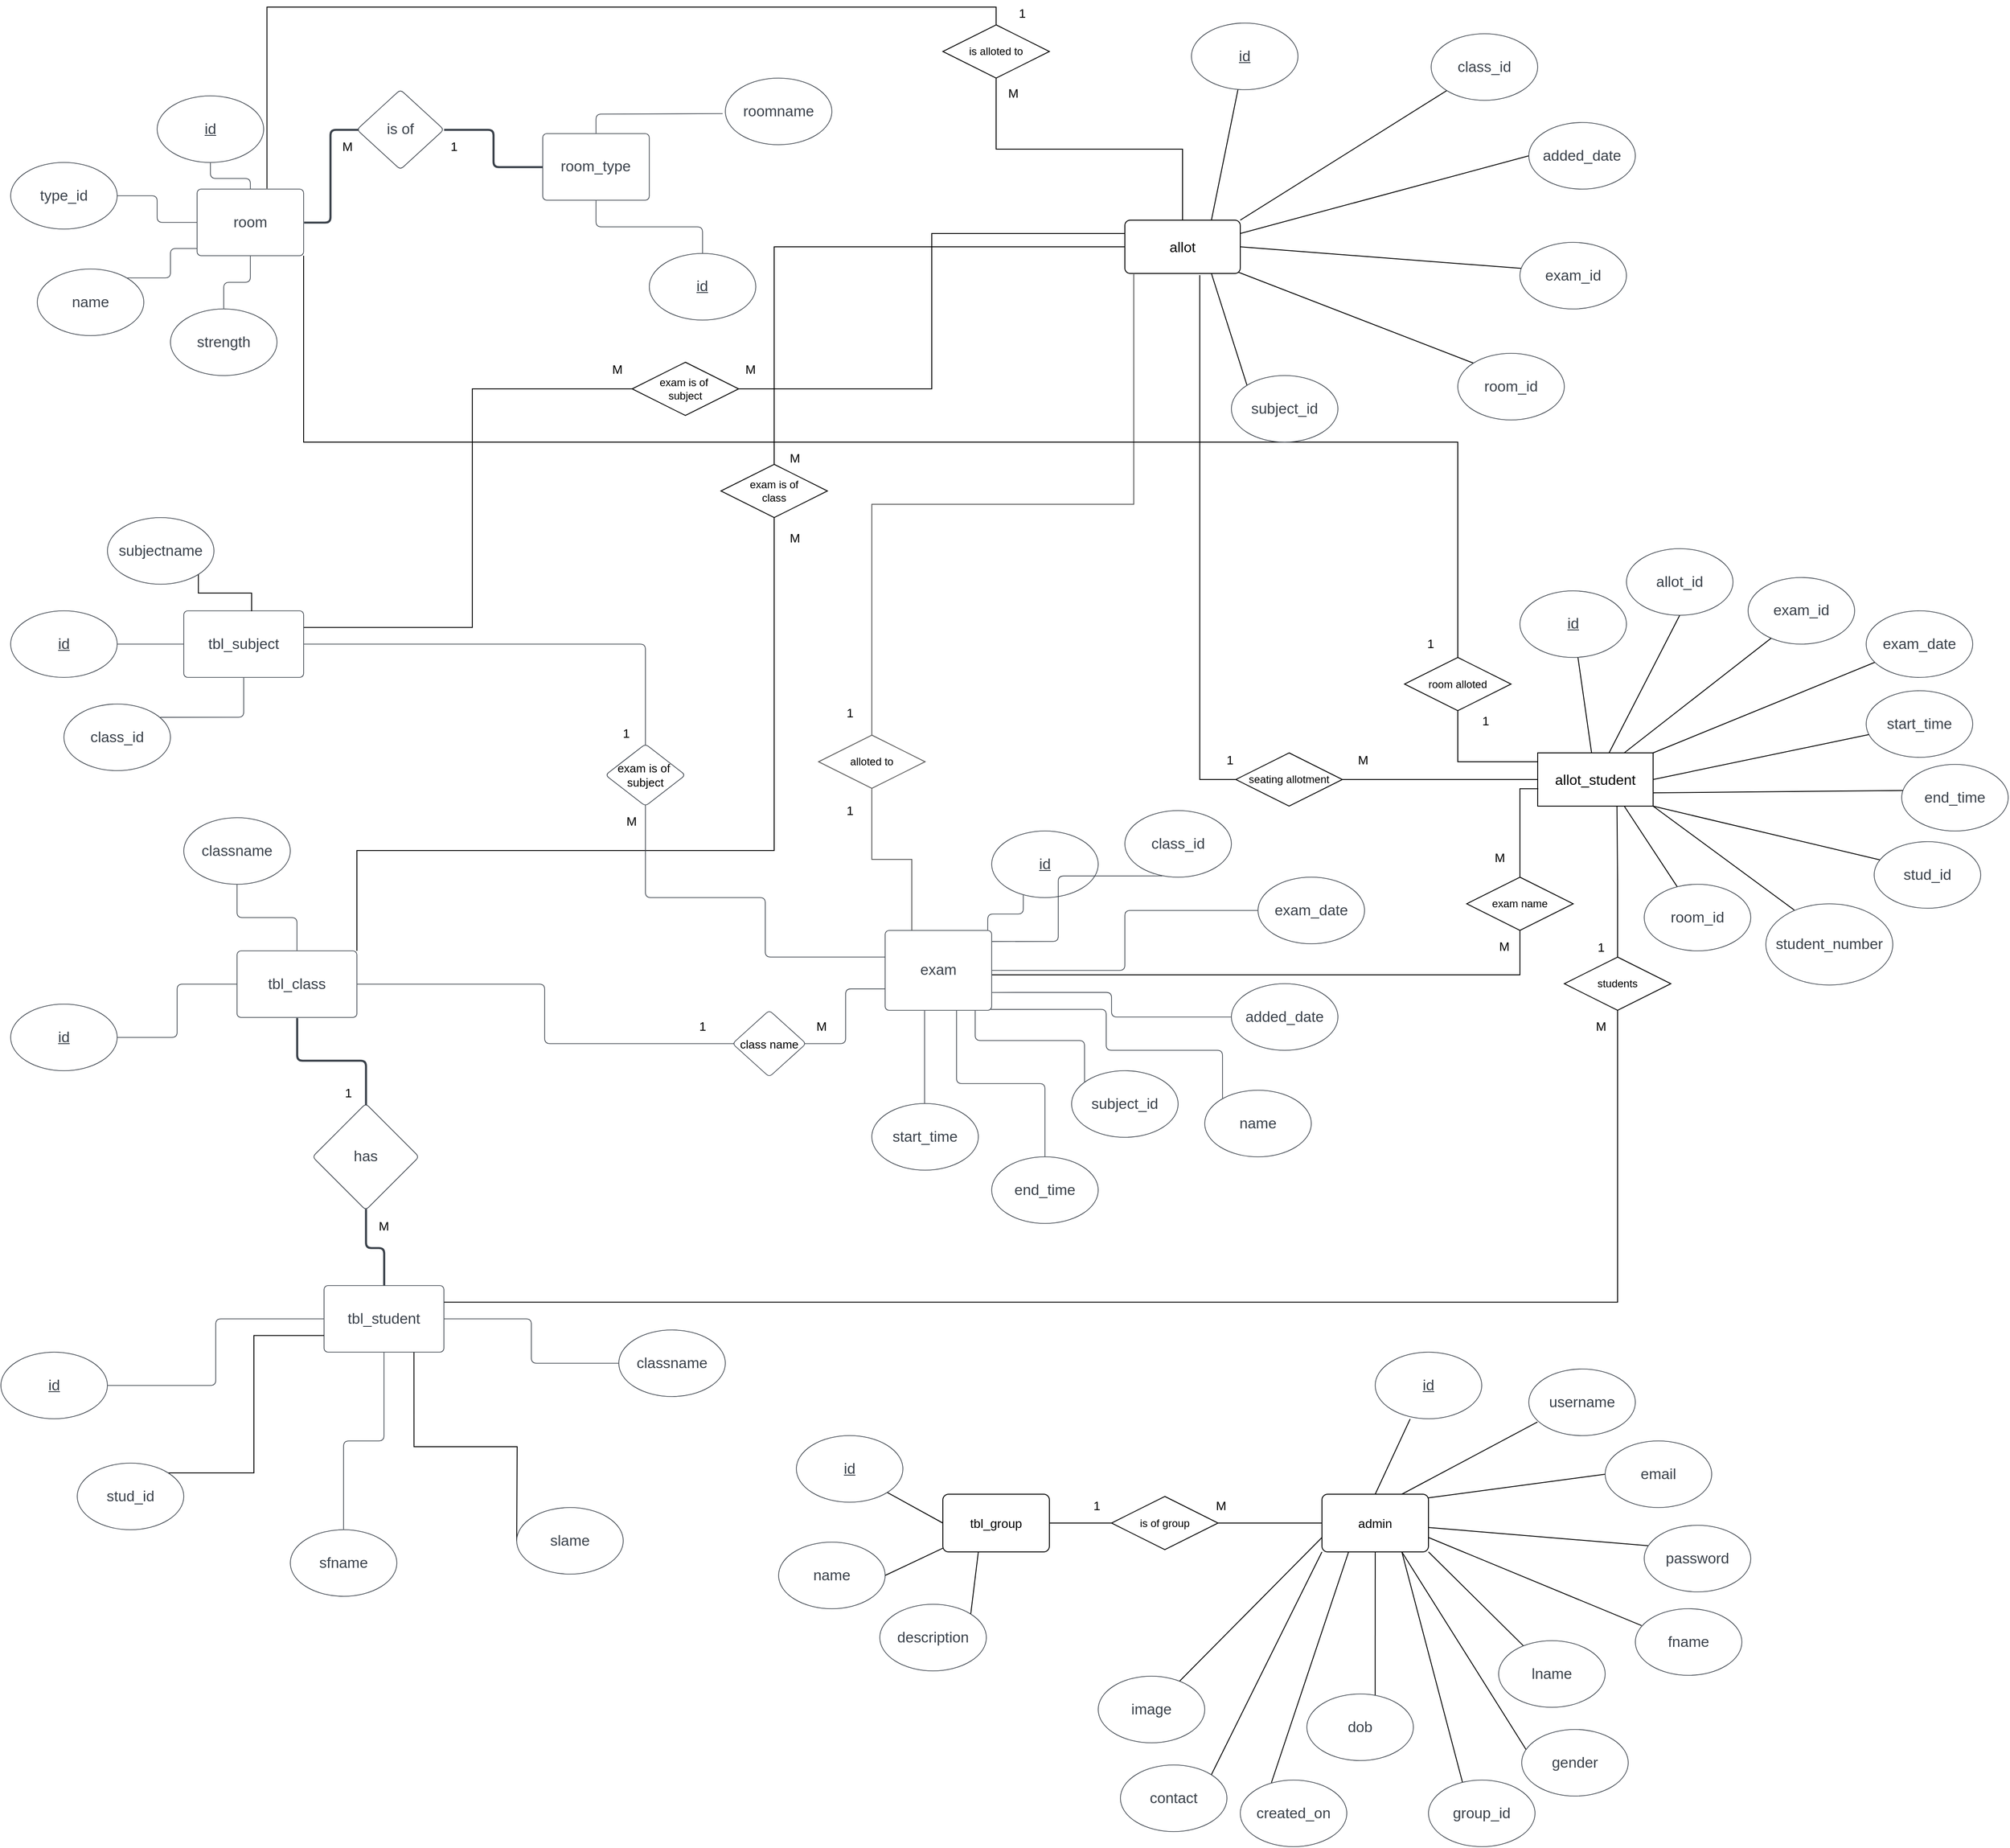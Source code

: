 <mxfile version="21.2.1" type="github">
  <diagram id="R2lEEEUBdFMjLlhIrx00" name="Page-1">
    <mxGraphModel dx="4008" dy="2320" grid="1" gridSize="10" guides="1" tooltips="1" connect="1" arrows="1" fold="1" page="1" pageScale="1" pageWidth="850" pageHeight="1100" background="#ffffff" math="0" shadow="0" extFonts="Permanent Marker^https://fonts.googleapis.com/css?family=Permanent+Marker">
      <root>
        <mxCell id="0" />
        <mxCell id="1" parent="0" />
        <mxCell id="nshD29jTJkINTqi_ZTMR-109" style="edgeStyle=orthogonalEdgeStyle;rounded=0;orthogonalLoop=1;jettySize=auto;html=1;exitX=1;exitY=0.25;exitDx=0;exitDy=0;endArrow=none;endFill=0;" edge="1" parent="1" source="nshD29jTJkINTqi_ZTMR-2" target="nshD29jTJkINTqi_ZTMR-110">
          <mxGeometry relative="1" as="geometry">
            <mxPoint x="300" y="60" as="targetPoint" />
          </mxGeometry>
        </mxCell>
        <mxCell id="nshD29jTJkINTqi_ZTMR-135" style="edgeStyle=orthogonalEdgeStyle;rounded=0;orthogonalLoop=1;jettySize=auto;html=1;exitX=0.75;exitY=1;exitDx=0;exitDy=0;endArrow=none;endFill=0;" edge="1" parent="1" source="nshD29jTJkINTqi_ZTMR-2">
          <mxGeometry relative="1" as="geometry">
            <mxPoint x="-940" y="688" as="targetPoint" />
          </mxGeometry>
        </mxCell>
        <mxCell id="nshD29jTJkINTqi_ZTMR-2" value="tbl_student" style="html=1;overflow=block;blockSpacing=1;whiteSpace=wrap;fontSize=16.7;fontColor=#3a414a;spacing=3.8;strokeColor=#3a414a;strokeOpacity=100;rounded=1;absoluteArcSize=1;arcSize=9;strokeWidth=0.8;lucidId=RJFQZZcU_HXZ;" vertex="1" parent="1">
          <mxGeometry x="-1157" y="400" width="135" height="75" as="geometry" />
        </mxCell>
        <mxCell id="nshD29jTJkINTqi_ZTMR-134" style="edgeStyle=orthogonalEdgeStyle;rounded=0;orthogonalLoop=1;jettySize=auto;html=1;exitX=1;exitY=0;exitDx=0;exitDy=0;entryX=0;entryY=0.75;entryDx=0;entryDy=0;endArrow=none;endFill=0;" edge="1" parent="1" source="nshD29jTJkINTqi_ZTMR-3" target="nshD29jTJkINTqi_ZTMR-2">
          <mxGeometry relative="1" as="geometry" />
        </mxCell>
        <mxCell id="nshD29jTJkINTqi_ZTMR-3" value="stud_id" style="html=1;overflow=block;blockSpacing=1;whiteSpace=wrap;ellipse;fontSize=16.7;fontColor=#3a414a;spacing=3.8;strokeColor=#3a414a;strokeOpacity=100;rounded=1;absoluteArcSize=1;arcSize=9;strokeWidth=0.8;lucidId=RJFQ.ZqD31tG;" vertex="1" parent="1">
          <mxGeometry x="-1435" y="600" width="120" height="75" as="geometry" />
        </mxCell>
        <mxCell id="nshD29jTJkINTqi_ZTMR-4" value="id" style="html=1;overflow=block;blockSpacing=1;whiteSpace=wrap;ellipse;fontSize=16.7;fontColor=#3a414a;fontStyle=4;spacing=3.8;strokeColor=#3a414a;strokeOpacity=100;rounded=1;absoluteArcSize=1;arcSize=9;strokeWidth=0.8;lucidId=RJFQH67kN2qw;" vertex="1" parent="1">
          <mxGeometry x="-1521" y="475" width="120" height="75" as="geometry" />
        </mxCell>
        <mxCell id="nshD29jTJkINTqi_ZTMR-5" value="sfname" style="html=1;overflow=block;blockSpacing=1;whiteSpace=wrap;ellipse;fontSize=16.7;fontColor=#3a414a;spacing=3.8;strokeColor=#3a414a;strokeOpacity=100;rounded=1;absoluteArcSize=1;arcSize=9;strokeWidth=0.8;lucidId=RJFQ9m6Sln6H;" vertex="1" parent="1">
          <mxGeometry x="-1195" y="675" width="120" height="75" as="geometry" />
        </mxCell>
        <mxCell id="nshD29jTJkINTqi_ZTMR-6" value="slame" style="html=1;overflow=block;blockSpacing=1;whiteSpace=wrap;ellipse;fontSize=16.7;fontColor=#3a414a;spacing=3.8;strokeColor=#3a414a;strokeOpacity=100;rounded=1;absoluteArcSize=1;arcSize=9;strokeWidth=0.8;lucidId=RJFQ8duSooVb;" vertex="1" parent="1">
          <mxGeometry x="-940" y="650" width="120" height="75" as="geometry" />
        </mxCell>
        <mxCell id="nshD29jTJkINTqi_ZTMR-7" value="classname" style="html=1;overflow=block;blockSpacing=1;whiteSpace=wrap;ellipse;fontSize=16.7;fontColor=#3a414a;spacing=3.8;strokeColor=#3a414a;strokeOpacity=100;rounded=1;absoluteArcSize=1;arcSize=9;strokeWidth=0.8;lucidId=RJFQia4ozE_k;" vertex="1" parent="1">
          <mxGeometry x="-825" y="450" width="120" height="75" as="geometry" />
        </mxCell>
        <mxCell id="nshD29jTJkINTqi_ZTMR-57" style="edgeStyle=orthogonalEdgeStyle;rounded=0;orthogonalLoop=1;jettySize=auto;html=1;exitX=1;exitY=0;exitDx=0;exitDy=0;endArrow=none;endFill=0;entryX=0.5;entryY=1;entryDx=0;entryDy=0;" edge="1" parent="1" source="nshD29jTJkINTqi_ZTMR-8" target="nshD29jTJkINTqi_ZTMR-58">
          <mxGeometry relative="1" as="geometry">
            <mxPoint x="-660" y="-220" as="targetPoint" />
            <Array as="points">
              <mxPoint x="-1120" y="-90" />
              <mxPoint x="-650" y="-90" />
            </Array>
          </mxGeometry>
        </mxCell>
        <mxCell id="nshD29jTJkINTqi_ZTMR-8" value="tbl_class" style="html=1;overflow=block;blockSpacing=1;whiteSpace=wrap;fontSize=16.7;fontColor=#3a414a;spacing=3.8;strokeColor=#3a414a;strokeOpacity=100;rounded=1;absoluteArcSize=1;arcSize=9;strokeWidth=0.8;lucidId=RJFQfC4jgAzn;" vertex="1" parent="1">
          <mxGeometry x="-1255" y="23" width="135" height="75" as="geometry" />
        </mxCell>
        <mxCell id="nshD29jTJkINTqi_ZTMR-9" value="id" style="html=1;overflow=block;blockSpacing=1;whiteSpace=wrap;ellipse;fontSize=16.7;fontColor=#3a414a;fontStyle=4;spacing=3.8;strokeColor=#3a414a;strokeOpacity=100;rounded=1;absoluteArcSize=1;arcSize=9;strokeWidth=0.8;lucidId=RJFQeFRm9Jy_;" vertex="1" parent="1">
          <mxGeometry x="-1510" y="83" width="120" height="75" as="geometry" />
        </mxCell>
        <mxCell id="nshD29jTJkINTqi_ZTMR-10" value="classname" style="html=1;overflow=block;blockSpacing=1;whiteSpace=wrap;ellipse;fontSize=16.7;fontColor=#3a414a;spacing=3.8;strokeColor=#3a414a;strokeOpacity=100;rounded=1;absoluteArcSize=1;arcSize=9;strokeWidth=0.8;lucidId=RJFQ8swKVrB1;" vertex="1" parent="1">
          <mxGeometry x="-1315" y="-127" width="120" height="75" as="geometry" />
        </mxCell>
        <mxCell id="nshD29jTJkINTqi_ZTMR-11" value="has" style="html=1;overflow=block;blockSpacing=1;whiteSpace=wrap;rhombus;fontSize=16.7;fontColor=#3a414a;spacing=3.8;strokeColor=#3a414a;strokeOpacity=100;rounded=1;absoluteArcSize=1;arcSize=9;strokeWidth=0.8;lucidId=RJFQGopT8.l8;" vertex="1" parent="1">
          <mxGeometry x="-1170" y="195" width="120" height="120" as="geometry" />
        </mxCell>
        <mxCell id="nshD29jTJkINTqi_ZTMR-12" value="" style="html=1;jettySize=18;whiteSpace=wrap;fontSize=13;strokeColor=#3a414a;strokeOpacity=100;strokeWidth=2.3;rounded=1;arcSize=12;edgeStyle=orthogonalEdgeStyle;startArrow=none;endArrow=none;exitX=0.5;exitY=1.005;exitPerimeter=0;entryX=0.5;entryY=0.012;entryPerimeter=0;lucidId=RJFQLO2POQpM;" edge="1" parent="1" source="nshD29jTJkINTqi_ZTMR-8" target="nshD29jTJkINTqi_ZTMR-11">
          <mxGeometry width="100" height="100" relative="1" as="geometry">
            <Array as="points" />
          </mxGeometry>
        </mxCell>
        <mxCell id="nshD29jTJkINTqi_ZTMR-13" value="" style="html=1;jettySize=18;whiteSpace=wrap;fontSize=13;strokeColor=#3a414a;strokeOpacity=100;strokeWidth=2.3;rounded=1;arcSize=12;edgeStyle=orthogonalEdgeStyle;startArrow=none;endArrow=none;exitX=0.5;exitY=0.988;exitPerimeter=0;entryX=0.5;entryY=-0.005;entryPerimeter=0;lucidId=RJFQwK5W5a1U;" edge="1" parent="1" source="nshD29jTJkINTqi_ZTMR-11" target="nshD29jTJkINTqi_ZTMR-2">
          <mxGeometry width="100" height="100" relative="1" as="geometry">
            <Array as="points" />
          </mxGeometry>
        </mxCell>
        <mxCell id="nshD29jTJkINTqi_ZTMR-14" value="" style="html=1;jettySize=18;whiteSpace=wrap;fontSize=13;strokeColor=#3a414a;strokeOpacity=100;strokeWidth=0.8;rounded=1;arcSize=12;edgeStyle=orthogonalEdgeStyle;startArrow=none;endArrow=none;exitX=0.5;exitY=1.005;exitPerimeter=0;entryX=0.5;entryY=-0.005;entryPerimeter=0;lucidId=RJFQqyhyBC16;" edge="1" parent="1" source="nshD29jTJkINTqi_ZTMR-10" target="nshD29jTJkINTqi_ZTMR-8">
          <mxGeometry width="100" height="100" relative="1" as="geometry">
            <Array as="points" />
          </mxGeometry>
        </mxCell>
        <mxCell id="nshD29jTJkINTqi_ZTMR-15" value="" style="html=1;jettySize=18;whiteSpace=wrap;fontSize=13;strokeColor=#3a414a;strokeOpacity=100;strokeWidth=0.8;rounded=1;arcSize=12;edgeStyle=orthogonalEdgeStyle;startArrow=none;endArrow=none;exitX=1.003;exitY=0.5;exitPerimeter=0;entryX=-0.003;entryY=0.5;entryPerimeter=0;lucidId=RJFQwJ7VypDx;" edge="1" parent="1" source="nshD29jTJkINTqi_ZTMR-9" target="nshD29jTJkINTqi_ZTMR-8">
          <mxGeometry width="100" height="100" relative="1" as="geometry">
            <Array as="points" />
          </mxGeometry>
        </mxCell>
        <mxCell id="nshD29jTJkINTqi_ZTMR-16" value="" style="html=1;jettySize=18;whiteSpace=wrap;fontSize=13;strokeColor=#3a414a;strokeOpacity=100;strokeWidth=0.8;rounded=1;arcSize=12;edgeStyle=orthogonalEdgeStyle;startArrow=none;endArrow=none;exitX=1.003;exitY=0.5;exitPerimeter=0;entryX=-0.003;entryY=0.5;entryPerimeter=0;lucidId=RJFQXHBqxq-r;" edge="1" parent="1" source="nshD29jTJkINTqi_ZTMR-4" target="nshD29jTJkINTqi_ZTMR-2">
          <mxGeometry width="100" height="100" relative="1" as="geometry">
            <Array as="points" />
          </mxGeometry>
        </mxCell>
        <mxCell id="nshD29jTJkINTqi_ZTMR-18" value="" style="html=1;jettySize=18;whiteSpace=wrap;fontSize=13;strokeColor=#3a414a;strokeOpacity=100;strokeWidth=0.8;rounded=1;arcSize=12;edgeStyle=orthogonalEdgeStyle;startArrow=none;endArrow=none;exitX=0.5;exitY=-0.005;exitPerimeter=0;entryX=0.5;entryY=1.005;entryPerimeter=0;lucidId=RJFQBGPCgCZp;" edge="1" parent="1" source="nshD29jTJkINTqi_ZTMR-5" target="nshD29jTJkINTqi_ZTMR-2">
          <mxGeometry width="100" height="100" relative="1" as="geometry">
            <Array as="points" />
          </mxGeometry>
        </mxCell>
        <mxCell id="nshD29jTJkINTqi_ZTMR-20" value="" style="html=1;jettySize=18;whiteSpace=wrap;fontSize=13;strokeColor=#3a414a;strokeOpacity=100;strokeWidth=0.8;rounded=1;arcSize=12;edgeStyle=orthogonalEdgeStyle;startArrow=none;endArrow=none;exitX=1.003;exitY=0.5;exitPerimeter=0;entryX=-0.003;entryY=0.5;entryPerimeter=0;lucidId=RJFQIMstAs~z;" edge="1" parent="1" source="nshD29jTJkINTqi_ZTMR-2" target="nshD29jTJkINTqi_ZTMR-7">
          <mxGeometry width="100" height="100" relative="1" as="geometry">
            <Array as="points" />
          </mxGeometry>
        </mxCell>
        <mxCell id="nshD29jTJkINTqi_ZTMR-52" style="rounded=0;orthogonalLoop=1;jettySize=auto;html=1;exitX=0.25;exitY=0;exitDx=0;exitDy=0;endArrow=none;endFill=0;entryX=0.5;entryY=1;entryDx=0;entryDy=0;edgeStyle=orthogonalEdgeStyle;elbow=vertical;strokeColor=#5C5C5C;" edge="1" parent="1" source="nshD29jTJkINTqi_ZTMR-21" target="nshD29jTJkINTqi_ZTMR-53">
          <mxGeometry relative="1" as="geometry">
            <mxPoint x="-550" y="-170" as="targetPoint" />
          </mxGeometry>
        </mxCell>
        <mxCell id="nshD29jTJkINTqi_ZTMR-103" style="edgeStyle=orthogonalEdgeStyle;rounded=0;orthogonalLoop=1;jettySize=auto;html=1;endArrow=none;endFill=0;" edge="1" parent="1" source="nshD29jTJkINTqi_ZTMR-21">
          <mxGeometry relative="1" as="geometry">
            <mxPoint x="190" as="targetPoint" />
            <Array as="points">
              <mxPoint x="190" y="50" />
            </Array>
          </mxGeometry>
        </mxCell>
        <mxCell id="nshD29jTJkINTqi_ZTMR-21" value="exam" style="html=1;overflow=block;blockSpacing=1;whiteSpace=wrap;fontSize=16.7;fontColor=#3a414a;spacing=3.8;strokeColor=#3a414a;strokeOpacity=100;rounded=1;absoluteArcSize=1;arcSize=9;strokeWidth=0.8;lucidId=lKFQy~3hHLtx;" vertex="1" parent="1">
          <mxGeometry x="-525" width="120" height="90" as="geometry" />
        </mxCell>
        <mxCell id="nshD29jTJkINTqi_ZTMR-78" style="edgeStyle=elbowEdgeStyle;rounded=0;orthogonalLoop=1;jettySize=auto;html=1;exitX=1;exitY=0.25;exitDx=0;exitDy=0;endArrow=none;endFill=0;entryX=0;entryY=0.5;entryDx=0;entryDy=0;" edge="1" parent="1" source="nshD29jTJkINTqi_ZTMR-22" target="nshD29jTJkINTqi_ZTMR-79">
          <mxGeometry relative="1" as="geometry">
            <mxPoint x="-840" y="-510" as="targetPoint" />
            <Array as="points">
              <mxPoint x="-990" y="-340" />
            </Array>
          </mxGeometry>
        </mxCell>
        <mxCell id="nshD29jTJkINTqi_ZTMR-22" value="tbl_subject" style="html=1;overflow=block;blockSpacing=1;whiteSpace=wrap;fontSize=16.7;fontColor=#3a414a;spacing=3.8;strokeColor=#3a414a;strokeOpacity=100;rounded=1;absoluteArcSize=1;arcSize=9;strokeWidth=0.8;lucidId=TKFQbaMw3yzu;" vertex="1" parent="1">
          <mxGeometry x="-1315" y="-360" width="135" height="75" as="geometry" />
        </mxCell>
        <mxCell id="nshD29jTJkINTqi_ZTMR-23" value="id" style="html=1;overflow=block;blockSpacing=1;whiteSpace=wrap;ellipse;fontSize=16.7;fontColor=#3a414a;fontStyle=4;spacing=3.8;strokeColor=#3a414a;strokeOpacity=100;rounded=1;absoluteArcSize=1;arcSize=9;strokeWidth=0.8;lucidId=ALFQlOPd34Is;" vertex="1" parent="1">
          <mxGeometry x="-1510" y="-360" width="120" height="75" as="geometry" />
        </mxCell>
        <mxCell id="nshD29jTJkINTqi_ZTMR-24" value="class_id" style="html=1;overflow=block;blockSpacing=1;whiteSpace=wrap;ellipse;fontSize=16.7;fontColor=#3a414a;spacing=3.8;strokeColor=#3a414a;strokeOpacity=100;rounded=1;absoluteArcSize=1;arcSize=9;strokeWidth=0.8;lucidId=6LFQu4Wq-P4v;" vertex="1" parent="1">
          <mxGeometry x="-1450" y="-255" width="120" height="75" as="geometry" />
        </mxCell>
        <mxCell id="nshD29jTJkINTqi_ZTMR-141" style="edgeStyle=orthogonalEdgeStyle;rounded=0;orthogonalLoop=1;jettySize=auto;html=1;exitX=1;exitY=1;exitDx=0;exitDy=0;entryX=0.566;entryY=0.007;entryDx=0;entryDy=0;entryPerimeter=0;endArrow=none;endFill=0;" edge="1" parent="1" source="nshD29jTJkINTqi_ZTMR-25" target="nshD29jTJkINTqi_ZTMR-22">
          <mxGeometry relative="1" as="geometry">
            <Array as="points">
              <mxPoint x="-1298" y="-380" />
              <mxPoint x="-1239" y="-380" />
            </Array>
          </mxGeometry>
        </mxCell>
        <mxCell id="nshD29jTJkINTqi_ZTMR-25" value="subjectname" style="html=1;overflow=block;blockSpacing=1;whiteSpace=wrap;ellipse;fontSize=16.7;fontColor=#3a414a;spacing=3.8;strokeColor=#3a414a;strokeOpacity=100;rounded=1;absoluteArcSize=1;arcSize=9;strokeWidth=0.8;lucidId=dMFQtJvWGuhK;" vertex="1" parent="1">
          <mxGeometry x="-1401" y="-465" width="120" height="75" as="geometry" />
        </mxCell>
        <mxCell id="nshD29jTJkINTqi_ZTMR-26" value="" style="html=1;jettySize=18;whiteSpace=wrap;fontSize=13;strokeColor=#3a414a;strokeOpacity=100;strokeWidth=0.8;rounded=1;arcSize=12;edgeStyle=orthogonalEdgeStyle;startArrow=none;endArrow=none;exitX=-0.003;exitY=0.5;exitPerimeter=0;entryX=1.003;entryY=0.5;entryPerimeter=0;lucidId=VMFQt7_oawbT;" edge="1" parent="1" source="nshD29jTJkINTqi_ZTMR-22" target="nshD29jTJkINTqi_ZTMR-23">
          <mxGeometry width="100" height="100" relative="1" as="geometry">
            <Array as="points" />
          </mxGeometry>
        </mxCell>
        <mxCell id="nshD29jTJkINTqi_ZTMR-28" value="" style="html=1;jettySize=18;whiteSpace=wrap;fontSize=13;strokeColor=#3a414a;strokeOpacity=100;strokeWidth=0.8;rounded=1;arcSize=12;edgeStyle=orthogonalEdgeStyle;startArrow=none;endArrow=none;exitX=0.904;exitY=0.199;exitPerimeter=0;entryX=0.5;entryY=1.005;entryPerimeter=0;lucidId=~MFQ.5BJjlH3;" edge="1" parent="1" source="nshD29jTJkINTqi_ZTMR-24" target="nshD29jTJkINTqi_ZTMR-22">
          <mxGeometry width="100" height="100" relative="1" as="geometry">
            <Array as="points" />
          </mxGeometry>
        </mxCell>
        <mxCell id="nshD29jTJkINTqi_ZTMR-29" value="" style="html=1;jettySize=18;whiteSpace=wrap;fontSize=13;strokeColor=#3a414a;strokeOpacity=100;strokeWidth=0.8;rounded=1;arcSize=12;edgeStyle=orthogonalEdgeStyle;startArrow=none;endArrow=none;exitX=1.003;exitY=0.5;exitPerimeter=0;entryX=0.5;entryY=0.016;entryPerimeter=0;lucidId=ENFQI8beVsXS;" edge="1" parent="1" source="nshD29jTJkINTqi_ZTMR-22" target="nshD29jTJkINTqi_ZTMR-30">
          <mxGeometry width="100" height="100" relative="1" as="geometry">
            <Array as="points" />
          </mxGeometry>
        </mxCell>
        <mxCell id="nshD29jTJkINTqi_ZTMR-30" value="exam is of&amp;nbsp;&lt;br&gt;subject" style="html=1;overflow=block;blockSpacing=1;whiteSpace=wrap;rhombus;fontSize=13;spacing=3.8;strokeColor=#3a414a;strokeOpacity=100;rounded=1;absoluteArcSize=1;arcSize=9;strokeWidth=0.8;lucidId=INFQ7NIKuBiB;" vertex="1" parent="1">
          <mxGeometry x="-840" y="-210" width="90" height="70" as="geometry" />
        </mxCell>
        <mxCell id="nshD29jTJkINTqi_ZTMR-31" value="" style="html=1;jettySize=18;whiteSpace=wrap;fontSize=13;strokeColor=#3a414a;strokeOpacity=100;strokeWidth=0.8;rounded=1;arcSize=12;edgeStyle=orthogonalEdgeStyle;startArrow=none;endArrow=none;exitX=0.5;exitY=0.984;exitPerimeter=0;lucidId=SNFQmKzl.8Na;" edge="1" parent="1" source="nshD29jTJkINTqi_ZTMR-30">
          <mxGeometry width="100" height="100" relative="1" as="geometry">
            <Array as="points">
              <mxPoint x="-795" y="-37" />
              <mxPoint x="-660" y="-37" />
              <mxPoint x="-660" y="30" />
            </Array>
            <mxPoint x="-525" y="30" as="targetPoint" />
          </mxGeometry>
        </mxCell>
        <mxCell id="nshD29jTJkINTqi_ZTMR-32" value="" style="html=1;jettySize=18;whiteSpace=wrap;fontSize=13;strokeColor=#3a414a;strokeOpacity=100;strokeWidth=0.8;rounded=1;arcSize=12;edgeStyle=orthogonalEdgeStyle;startArrow=none;endArrow=none;exitX=1.003;exitY=0.5;exitPerimeter=0;entryX=0.02;entryY=0.5;entryPerimeter=0;lucidId=8NFQJ9xVJr-h;" edge="1" parent="1" source="nshD29jTJkINTqi_ZTMR-8" target="nshD29jTJkINTqi_ZTMR-33">
          <mxGeometry width="100" height="100" relative="1" as="geometry">
            <Array as="points" />
          </mxGeometry>
        </mxCell>
        <mxCell id="nshD29jTJkINTqi_ZTMR-33" value="class name" style="html=1;overflow=block;blockSpacing=1;whiteSpace=wrap;rhombus;fontSize=13;spacing=3.8;strokeColor=#3a414a;strokeOpacity=100;rounded=1;absoluteArcSize=1;arcSize=9;strokeWidth=0.8;lucidId=-NFQ1GbjoZOK;" vertex="1" parent="1">
          <mxGeometry x="-697" y="90" width="83" height="75" as="geometry" />
        </mxCell>
        <mxCell id="nshD29jTJkINTqi_ZTMR-34" value="" style="html=1;jettySize=18;whiteSpace=wrap;fontSize=13;strokeColor=#3a414a;strokeOpacity=100;strokeWidth=0.8;rounded=1;arcSize=12;edgeStyle=orthogonalEdgeStyle;startArrow=none;endArrow=none;exitX=0.98;exitY=0.5;exitPerimeter=0;entryX=-0.003;entryY=0.731;entryPerimeter=0;lucidId=sOFQaKQLt00b;" edge="1" parent="1" source="nshD29jTJkINTqi_ZTMR-33" target="nshD29jTJkINTqi_ZTMR-21">
          <mxGeometry width="100" height="100" relative="1" as="geometry">
            <Array as="points" />
          </mxGeometry>
        </mxCell>
        <mxCell id="nshD29jTJkINTqi_ZTMR-35" value="id" style="html=1;overflow=block;blockSpacing=1;whiteSpace=wrap;ellipse;fontSize=16.7;fontColor=#3a414a;fontStyle=4;spacing=3.8;strokeColor=#3a414a;strokeOpacity=100;rounded=1;absoluteArcSize=1;arcSize=9;strokeWidth=0.8;lucidId=rPFQd5SaerRz;" vertex="1" parent="1">
          <mxGeometry x="-405" y="-112" width="120" height="75" as="geometry" />
        </mxCell>
        <mxCell id="nshD29jTJkINTqi_ZTMR-36" value="class_id" style="html=1;overflow=block;blockSpacing=1;whiteSpace=wrap;ellipse;fontSize=16.7;fontColor=#3a414a;spacing=3.8;strokeColor=#3a414a;strokeOpacity=100;rounded=1;absoluteArcSize=1;arcSize=9;strokeWidth=0.8;lucidId=XPFQiyPDLcTc;" vertex="1" parent="1">
          <mxGeometry x="-255" y="-135" width="120" height="75" as="geometry" />
        </mxCell>
        <mxCell id="nshD29jTJkINTqi_ZTMR-37" value="subject_id" style="html=1;overflow=block;blockSpacing=1;whiteSpace=wrap;ellipse;fontSize=16.7;fontColor=#3a414a;spacing=3.8;strokeColor=#3a414a;strokeOpacity=100;rounded=1;absoluteArcSize=1;arcSize=9;strokeWidth=0.8;lucidId=.PFQEAqNTLnH;" vertex="1" parent="1">
          <mxGeometry x="-315" y="158" width="120" height="75" as="geometry" />
        </mxCell>
        <mxCell id="nshD29jTJkINTqi_ZTMR-38" value="exam_date" style="html=1;overflow=block;blockSpacing=1;whiteSpace=wrap;ellipse;fontSize=16.7;fontColor=#3a414a;spacing=3.8;strokeColor=#3a414a;strokeOpacity=100;rounded=1;absoluteArcSize=1;arcSize=9;strokeWidth=0.8;lucidId=KQFQWPT3yrXs;" vertex="1" parent="1">
          <mxGeometry x="-105" y="-60" width="120" height="75" as="geometry" />
        </mxCell>
        <mxCell id="nshD29jTJkINTqi_ZTMR-39" value="start_time" style="html=1;overflow=block;blockSpacing=1;whiteSpace=wrap;ellipse;fontSize=16.7;fontColor=#3a414a;spacing=3.8;strokeColor=#3a414a;strokeOpacity=100;rounded=1;absoluteArcSize=1;arcSize=9;strokeWidth=0.8;lucidId=3QFQfpqyKyQJ;" vertex="1" parent="1">
          <mxGeometry x="-540" y="195" width="120" height="75" as="geometry" />
        </mxCell>
        <mxCell id="nshD29jTJkINTqi_ZTMR-40" value="end_time" style="html=1;overflow=block;blockSpacing=1;whiteSpace=wrap;ellipse;fontSize=16.7;fontColor=#3a414a;spacing=3.8;strokeColor=#3a414a;strokeOpacity=100;rounded=1;absoluteArcSize=1;arcSize=9;strokeWidth=0.8;lucidId=aRFQSWyoQe8m;" vertex="1" parent="1">
          <mxGeometry x="-405" y="255" width="120" height="75" as="geometry" />
        </mxCell>
        <mxCell id="nshD29jTJkINTqi_ZTMR-41" value="name" style="html=1;overflow=block;blockSpacing=1;whiteSpace=wrap;ellipse;fontSize=16.7;fontColor=#3a414a;spacing=3.8;strokeColor=#3a414a;strokeOpacity=100;rounded=1;absoluteArcSize=1;arcSize=9;strokeWidth=0.8;lucidId=tRFQuZoOVwvL;" vertex="1" parent="1">
          <mxGeometry x="-165" y="180" width="120" height="75" as="geometry" />
        </mxCell>
        <mxCell id="nshD29jTJkINTqi_ZTMR-42" value="added_date" style="html=1;overflow=block;blockSpacing=1;whiteSpace=wrap;ellipse;fontSize=16.7;fontColor=#3a414a;spacing=3.8;strokeColor=#3a414a;strokeOpacity=100;rounded=1;absoluteArcSize=1;arcSize=9;strokeWidth=0.8;lucidId=CRFQ4LowfUnZ;" vertex="1" parent="1">
          <mxGeometry x="-135" y="60" width="120" height="75" as="geometry" />
        </mxCell>
        <mxCell id="nshD29jTJkINTqi_ZTMR-43" value="" style="html=1;jettySize=18;whiteSpace=wrap;fontSize=13;strokeColor=#3a414a;strokeOpacity=100;strokeWidth=0.8;rounded=1;arcSize=12;edgeStyle=orthogonalEdgeStyle;startArrow=none;endArrow=none;exitX=0.297;exitY=0.962;exitPerimeter=0;entryX=0.963;entryY=-0.004;entryPerimeter=0;lucidId=NSFQEpTL1lD2;" edge="1" parent="1" source="nshD29jTJkINTqi_ZTMR-35" target="nshD29jTJkINTqi_ZTMR-21">
          <mxGeometry width="100" height="100" relative="1" as="geometry">
            <Array as="points" />
          </mxGeometry>
        </mxCell>
        <mxCell id="nshD29jTJkINTqi_ZTMR-44" value="" style="html=1;jettySize=18;whiteSpace=wrap;fontSize=13;strokeColor=#3a414a;strokeOpacity=100;strokeWidth=0.8;rounded=1;arcSize=12;edgeStyle=orthogonalEdgeStyle;startArrow=none;endArrow=none;exitX=0.35;exitY=0.982;exitPerimeter=0;entryX=1.003;entryY=0.138;entryPerimeter=0;lucidId=RSFQ1YbbGx.S;" edge="1" parent="1" source="nshD29jTJkINTqi_ZTMR-36" target="nshD29jTJkINTqi_ZTMR-21">
          <mxGeometry width="100" height="100" relative="1" as="geometry">
            <Array as="points" />
          </mxGeometry>
        </mxCell>
        <mxCell id="nshD29jTJkINTqi_ZTMR-45" value="" style="html=1;jettySize=18;whiteSpace=wrap;fontSize=13;strokeColor=#3a414a;strokeOpacity=100;strokeWidth=0.8;rounded=1;arcSize=12;edgeStyle=orthogonalEdgeStyle;startArrow=none;endArrow=none;exitX=1.003;exitY=0.5;exitPerimeter=0;entryX=-0.003;entryY=0.5;entryPerimeter=0;lucidId=_VFQu3cPe1Dy;" edge="1" parent="1" source="nshD29jTJkINTqi_ZTMR-21" target="nshD29jTJkINTqi_ZTMR-38">
          <mxGeometry width="100" height="100" relative="1" as="geometry">
            <Array as="points" />
          </mxGeometry>
        </mxCell>
        <mxCell id="nshD29jTJkINTqi_ZTMR-46" value="" style="html=1;jettySize=18;whiteSpace=wrap;fontSize=13;strokeColor=#3a414a;strokeOpacity=100;strokeWidth=0.8;rounded=1;arcSize=12;edgeStyle=orthogonalEdgeStyle;startArrow=none;endArrow=none;exitX=1.003;exitY=0.776;exitPerimeter=0;entryX=-0.003;entryY=0.5;entryPerimeter=0;lucidId=cWFQcr1PdF3s;" edge="1" parent="1" source="nshD29jTJkINTqi_ZTMR-21" target="nshD29jTJkINTqi_ZTMR-42">
          <mxGeometry width="100" height="100" relative="1" as="geometry">
            <Array as="points" />
          </mxGeometry>
        </mxCell>
        <mxCell id="nshD29jTJkINTqi_ZTMR-47" value="" style="html=1;jettySize=18;whiteSpace=wrap;fontSize=13;strokeColor=#3a414a;strokeOpacity=100;strokeWidth=0.8;rounded=1;arcSize=12;edgeStyle=orthogonalEdgeStyle;startArrow=none;endArrow=none;exitX=0.991;exitY=0.988;exitPerimeter=0;entryX=0.167;entryY=0.122;entryPerimeter=0;lucidId=jWFQl1NVRBLD;" edge="1" parent="1" source="nshD29jTJkINTqi_ZTMR-21" target="nshD29jTJkINTqi_ZTMR-41">
          <mxGeometry width="100" height="100" relative="1" as="geometry">
            <Array as="points">
              <mxPoint x="-276" y="89" />
              <mxPoint x="-276" y="135" />
              <mxPoint x="-145" y="135" />
            </Array>
          </mxGeometry>
        </mxCell>
        <mxCell id="nshD29jTJkINTqi_ZTMR-48" value="" style="html=1;jettySize=18;whiteSpace=wrap;fontSize=13;strokeColor=#3a414a;strokeOpacity=100;strokeWidth=0.8;rounded=1;arcSize=12;edgeStyle=orthogonalEdgeStyle;startArrow=none;endArrow=none;exitX=0.845;exitY=1.004;exitPerimeter=0;entryX=0.122;entryY=0.167;entryPerimeter=0;lucidId=qWFQBSwHhEjc;" edge="1" parent="1" source="nshD29jTJkINTqi_ZTMR-21" target="nshD29jTJkINTqi_ZTMR-37">
          <mxGeometry width="100" height="100" relative="1" as="geometry">
            <Array as="points" />
          </mxGeometry>
        </mxCell>
        <mxCell id="nshD29jTJkINTqi_ZTMR-49" value="" style="html=1;jettySize=18;whiteSpace=wrap;fontSize=13;strokeColor=#3a414a;strokeOpacity=100;strokeWidth=0.8;rounded=1;arcSize=12;edgeStyle=orthogonalEdgeStyle;startArrow=none;endArrow=none;exitX=0.67;exitY=1.004;exitPerimeter=0;entryX=0.5;entryY=-0.005;entryPerimeter=0;lucidId=tWFQ~eFMhG-~;" edge="1" parent="1" source="nshD29jTJkINTqi_ZTMR-21" target="nshD29jTJkINTqi_ZTMR-40">
          <mxGeometry width="100" height="100" relative="1" as="geometry">
            <Array as="points" />
          </mxGeometry>
        </mxCell>
        <mxCell id="nshD29jTJkINTqi_ZTMR-50" value="" style="html=1;jettySize=18;whiteSpace=wrap;fontSize=13;strokeColor=#3a414a;strokeOpacity=100;strokeWidth=0.8;rounded=1;arcSize=12;edgeStyle=orthogonalEdgeStyle;startArrow=none;endArrow=none;exitX=0.37;exitY=1.004;exitPerimeter=0;entryX=0.495;entryY=-0.005;entryPerimeter=0;lucidId=wWFQazo6GtB~;" edge="1" parent="1" source="nshD29jTJkINTqi_ZTMR-21" target="nshD29jTJkINTqi_ZTMR-39">
          <mxGeometry width="100" height="100" relative="1" as="geometry">
            <Array as="points" />
          </mxGeometry>
        </mxCell>
        <mxCell id="nshD29jTJkINTqi_ZTMR-93" style="rounded=0;orthogonalLoop=1;jettySize=auto;html=1;exitX=0.985;exitY=0.978;exitDx=0;exitDy=0;entryX=0;entryY=0;entryDx=0;entryDy=0;endArrow=none;endFill=0;exitPerimeter=0;" edge="1" parent="1" source="nshD29jTJkINTqi_ZTMR-51" target="nshD29jTJkINTqi_ZTMR-87">
          <mxGeometry relative="1" as="geometry" />
        </mxCell>
        <mxCell id="nshD29jTJkINTqi_ZTMR-95" style="edgeStyle=none;rounded=0;orthogonalLoop=1;jettySize=auto;html=1;exitX=1;exitY=0.25;exitDx=0;exitDy=0;entryX=0;entryY=0.5;entryDx=0;entryDy=0;endArrow=none;endFill=0;" edge="1" parent="1" source="nshD29jTJkINTqi_ZTMR-51" target="nshD29jTJkINTqi_ZTMR-91">
          <mxGeometry relative="1" as="geometry" />
        </mxCell>
        <mxCell id="nshD29jTJkINTqi_ZTMR-96" style="edgeStyle=none;rounded=0;orthogonalLoop=1;jettySize=auto;html=1;exitX=1;exitY=0;exitDx=0;exitDy=0;entryX=0;entryY=1;entryDx=0;entryDy=0;endArrow=none;endFill=0;" edge="1" parent="1" source="nshD29jTJkINTqi_ZTMR-51" target="nshD29jTJkINTqi_ZTMR-86">
          <mxGeometry relative="1" as="geometry" />
        </mxCell>
        <mxCell id="nshD29jTJkINTqi_ZTMR-97" style="edgeStyle=none;rounded=0;orthogonalLoop=1;jettySize=auto;html=1;exitX=0.75;exitY=0;exitDx=0;exitDy=0;endArrow=none;endFill=0;" edge="1" parent="1" source="nshD29jTJkINTqi_ZTMR-51" target="nshD29jTJkINTqi_ZTMR-85">
          <mxGeometry relative="1" as="geometry">
            <mxPoint x="-420" y="-450" as="targetPoint" />
          </mxGeometry>
        </mxCell>
        <mxCell id="nshD29jTJkINTqi_ZTMR-99" style="edgeStyle=elbowEdgeStyle;rounded=0;orthogonalLoop=1;jettySize=auto;html=1;exitX=0.649;exitY=1.031;exitDx=0;exitDy=0;elbow=vertical;exitPerimeter=0;endArrow=none;endFill=0;" edge="1" parent="1" source="nshD29jTJkINTqi_ZTMR-51" target="nshD29jTJkINTqi_ZTMR-101">
          <mxGeometry relative="1" as="geometry">
            <mxPoint x="-70" y="-170" as="targetPoint" />
            <Array as="points">
              <mxPoint x="-190" y="-170" />
              <mxPoint x="-470" y="-150" />
              <mxPoint x="-470" y="-290" />
              <mxPoint x="-470" y="-250" />
              <mxPoint x="-390" y="-150" />
            </Array>
          </mxGeometry>
        </mxCell>
        <mxCell id="nshD29jTJkINTqi_ZTMR-139" style="edgeStyle=none;rounded=0;orthogonalLoop=1;jettySize=auto;html=1;exitX=1;exitY=0.5;exitDx=0;exitDy=0;entryX=0.025;entryY=0.392;entryDx=0;entryDy=0;entryPerimeter=0;endArrow=none;endFill=0;" edge="1" parent="1" source="nshD29jTJkINTqi_ZTMR-51" target="nshD29jTJkINTqi_ZTMR-89">
          <mxGeometry relative="1" as="geometry" />
        </mxCell>
        <mxCell id="nshD29jTJkINTqi_ZTMR-51" value="&lt;font style=&quot;font-size: 16px;&quot;&gt;allot&lt;/font&gt;" style="rounded=1;arcSize=10;whiteSpace=wrap;html=1;align=center;" vertex="1" parent="1">
          <mxGeometry x="-255" y="-800" width="130" height="60" as="geometry" />
        </mxCell>
        <mxCell id="nshD29jTJkINTqi_ZTMR-55" style="edgeStyle=orthogonalEdgeStyle;rounded=0;orthogonalLoop=1;jettySize=auto;html=1;exitX=0.5;exitY=0;exitDx=0;exitDy=0;endArrow=none;endFill=0;strokeColor=#5C5C5C;entryX=0.077;entryY=1;entryDx=0;entryDy=0;entryPerimeter=0;" edge="1" parent="1" source="nshD29jTJkINTqi_ZTMR-53" target="nshD29jTJkINTqi_ZTMR-51">
          <mxGeometry relative="1" as="geometry">
            <mxPoint x="-500" y="-300" as="targetPoint" />
          </mxGeometry>
        </mxCell>
        <mxCell id="nshD29jTJkINTqi_ZTMR-53" value="alloted to" style="shape=rhombus;perimeter=rhombusPerimeter;whiteSpace=wrap;html=1;align=center;strokeColor=#5C5C5C;" vertex="1" parent="1">
          <mxGeometry x="-600" y="-220" width="120" height="60" as="geometry" />
        </mxCell>
        <mxCell id="nshD29jTJkINTqi_ZTMR-138" style="edgeStyle=orthogonalEdgeStyle;rounded=0;orthogonalLoop=1;jettySize=auto;html=1;exitX=0.5;exitY=0;exitDx=0;exitDy=0;entryX=0;entryY=0.5;entryDx=0;entryDy=0;endArrow=none;endFill=0;" edge="1" parent="1" source="nshD29jTJkINTqi_ZTMR-58" target="nshD29jTJkINTqi_ZTMR-51">
          <mxGeometry relative="1" as="geometry">
            <mxPoint x="-260" y="-760" as="targetPoint" />
          </mxGeometry>
        </mxCell>
        <mxCell id="nshD29jTJkINTqi_ZTMR-58" value="exam is of&lt;br&gt;class" style="shape=rhombus;perimeter=rhombusPerimeter;whiteSpace=wrap;html=1;align=center;rotation=0;" vertex="1" parent="1">
          <mxGeometry x="-710" y="-525" width="120" height="60" as="geometry" />
        </mxCell>
        <mxCell id="nshD29jTJkINTqi_ZTMR-106" style="edgeStyle=orthogonalEdgeStyle;rounded=0;orthogonalLoop=1;jettySize=auto;html=1;exitX=1;exitY=1;exitDx=0;exitDy=0;endArrow=none;endFill=0;" edge="1" parent="1" source="nshD29jTJkINTqi_ZTMR-60" target="nshD29jTJkINTqi_ZTMR-107">
          <mxGeometry relative="1" as="geometry">
            <mxPoint x="180" y="-560" as="targetPoint" />
            <Array as="points">
              <mxPoint x="-1180" y="-550" />
              <mxPoint x="120" y="-550" />
            </Array>
          </mxGeometry>
        </mxCell>
        <mxCell id="nshD29jTJkINTqi_ZTMR-60" value="room" style="html=1;overflow=block;blockSpacing=1;whiteSpace=wrap;fontSize=16.7;fontColor=#3a414a;spacing=3.8;strokeColor=#3a414a;strokeOpacity=100;rounded=1;absoluteArcSize=1;arcSize=9;strokeWidth=0.8;lucidId=EeFQdAJuuYXs;" vertex="1" parent="1">
          <mxGeometry x="-1300" y="-835" width="120" height="75" as="geometry" />
        </mxCell>
        <mxCell id="nshD29jTJkINTqi_ZTMR-61" value="type_id" style="html=1;overflow=block;blockSpacing=1;whiteSpace=wrap;ellipse;fontSize=16.7;fontColor=#3a414a;spacing=3.8;strokeColor=#3a414a;strokeOpacity=100;rounded=1;absoluteArcSize=1;arcSize=9;strokeWidth=0.8;lucidId=pfFQeUd7zFaH;" vertex="1" parent="1">
          <mxGeometry x="-1510" y="-865" width="120" height="75" as="geometry" />
        </mxCell>
        <mxCell id="nshD29jTJkINTqi_ZTMR-62" value="id" style="html=1;overflow=block;blockSpacing=1;whiteSpace=wrap;ellipse;fontSize=16.7;fontColor=#3a414a;fontStyle=4;spacing=3.8;strokeColor=#3a414a;strokeOpacity=100;rounded=1;absoluteArcSize=1;arcSize=9;strokeWidth=0.8;lucidId=MfFQBZjWhXkY;" vertex="1" parent="1">
          <mxGeometry x="-1345" y="-940" width="120" height="75" as="geometry" />
        </mxCell>
        <mxCell id="nshD29jTJkINTqi_ZTMR-63" value="name" style="html=1;overflow=block;blockSpacing=1;whiteSpace=wrap;ellipse;fontSize=16.7;fontColor=#3a414a;spacing=3.8;strokeColor=#3a414a;strokeOpacity=100;rounded=1;absoluteArcSize=1;arcSize=9;strokeWidth=0.8;lucidId=QfFQxdAEcwoK;" vertex="1" parent="1">
          <mxGeometry x="-1480" y="-745" width="120" height="75" as="geometry" />
        </mxCell>
        <mxCell id="nshD29jTJkINTqi_ZTMR-64" value="strength" style="html=1;overflow=block;blockSpacing=1;whiteSpace=wrap;ellipse;fontSize=16.7;fontColor=#3a414a;spacing=3.8;strokeColor=#3a414a;strokeOpacity=100;rounded=1;absoluteArcSize=1;arcSize=9;strokeWidth=0.8;lucidId=8uFQ7CN_tYqr;" vertex="1" parent="1">
          <mxGeometry x="-1330" y="-700" width="120" height="75" as="geometry" />
        </mxCell>
        <mxCell id="nshD29jTJkINTqi_ZTMR-65" value="" style="html=1;jettySize=18;whiteSpace=wrap;fontSize=13;strokeColor=#3a414a;strokeOpacity=100;strokeWidth=0.8;rounded=1;arcSize=12;edgeStyle=orthogonalEdgeStyle;startArrow=none;endArrow=none;exitX=0.5;exitY=-0.005;exitPerimeter=0;entryX=0.5;entryY=1.005;entryPerimeter=0;lucidId=lvFQbWn4ZfSP;" edge="1" parent="1" source="nshD29jTJkINTqi_ZTMR-64" target="nshD29jTJkINTqi_ZTMR-60">
          <mxGeometry width="100" height="100" relative="1" as="geometry">
            <Array as="points" />
          </mxGeometry>
        </mxCell>
        <mxCell id="nshD29jTJkINTqi_ZTMR-66" value="" style="html=1;jettySize=18;whiteSpace=wrap;fontSize=13;strokeColor=#3a414a;strokeOpacity=100;strokeWidth=0.8;rounded=1;arcSize=12;edgeStyle=orthogonalEdgeStyle;startArrow=none;endArrow=none;exitX=0.845;exitY=0.133;exitPerimeter=0;entryX=-0.003;entryY=0.892;entryPerimeter=0;lucidId=svFQv5IUl-dV;" edge="1" parent="1" source="nshD29jTJkINTqi_ZTMR-63" target="nshD29jTJkINTqi_ZTMR-60">
          <mxGeometry width="100" height="100" relative="1" as="geometry">
            <Array as="points" />
          </mxGeometry>
        </mxCell>
        <mxCell id="nshD29jTJkINTqi_ZTMR-67" value="" style="html=1;jettySize=18;whiteSpace=wrap;fontSize=13;strokeColor=#3a414a;strokeOpacity=100;strokeWidth=0.8;rounded=1;arcSize=12;edgeStyle=orthogonalEdgeStyle;startArrow=none;endArrow=none;exitX=1.003;exitY=0.5;exitPerimeter=0;entryX=-0.003;entryY=0.5;entryPerimeter=0;lucidId=vvFQ5KdGcf--;" edge="1" parent="1" source="nshD29jTJkINTqi_ZTMR-61" target="nshD29jTJkINTqi_ZTMR-60">
          <mxGeometry width="100" height="100" relative="1" as="geometry">
            <Array as="points" />
          </mxGeometry>
        </mxCell>
        <mxCell id="nshD29jTJkINTqi_ZTMR-68" value="" style="html=1;jettySize=18;whiteSpace=wrap;fontSize=13;strokeColor=#3a414a;strokeOpacity=100;strokeWidth=0.8;rounded=1;arcSize=12;edgeStyle=orthogonalEdgeStyle;startArrow=none;endArrow=none;exitX=0.5;exitY=1.005;exitPerimeter=0;entryX=0.5;entryY=-0.005;entryPerimeter=0;lucidId=zvFQOzy71Pys;" edge="1" parent="1" source="nshD29jTJkINTqi_ZTMR-62" target="nshD29jTJkINTqi_ZTMR-60">
          <mxGeometry width="100" height="100" relative="1" as="geometry">
            <Array as="points" />
          </mxGeometry>
        </mxCell>
        <mxCell id="nshD29jTJkINTqi_ZTMR-69" value="room_type" style="html=1;overflow=block;blockSpacing=1;whiteSpace=wrap;fontSize=16.7;fontColor=#3a414a;spacing=3.8;strokeColor=#3a414a;strokeOpacity=100;rounded=1;absoluteArcSize=1;arcSize=9;strokeWidth=0.8;lucidId=3vFQGkKN~D~K;" vertex="1" parent="1">
          <mxGeometry x="-910.68" y="-897.5" width="120" height="75" as="geometry" />
        </mxCell>
        <mxCell id="nshD29jTJkINTqi_ZTMR-70" value="id" style="html=1;overflow=block;blockSpacing=1;whiteSpace=wrap;ellipse;fontSize=16.7;fontColor=#3a414a;fontStyle=4;spacing=3.8;strokeColor=#3a414a;strokeOpacity=100;rounded=1;absoluteArcSize=1;arcSize=9;strokeWidth=0.8;lucidId=3vFQE2MbNqxI;" vertex="1" parent="1">
          <mxGeometry x="-790.68" y="-762.5" width="120" height="75" as="geometry" />
        </mxCell>
        <mxCell id="nshD29jTJkINTqi_ZTMR-71" value="" style="html=1;jettySize=18;whiteSpace=wrap;fontSize=13;strokeColor=#3a414a;strokeOpacity=100;strokeWidth=0.8;rounded=1;arcSize=12;edgeStyle=orthogonalEdgeStyle;startArrow=none;endArrow=none;exitX=0.5;exitY=-0.005;exitPerimeter=0;entryX=0.5;entryY=1.005;entryPerimeter=0;lucidId=3vFQ8FLgytK-;" edge="1" parent="1" source="nshD29jTJkINTqi_ZTMR-70" target="nshD29jTJkINTqi_ZTMR-69">
          <mxGeometry width="100" height="100" relative="1" as="geometry">
            <Array as="points" />
          </mxGeometry>
        </mxCell>
        <mxCell id="nshD29jTJkINTqi_ZTMR-72" value="is of" style="html=1;overflow=block;blockSpacing=1;whiteSpace=wrap;rhombus;fontSize=16.7;fontColor=#3a414a;spacing=3.8;strokeColor=#3a414a;strokeOpacity=100;rounded=1;absoluteArcSize=1;arcSize=9;strokeWidth=0.8;lucidId=3wFQNr8ksEBQ;" vertex="1" parent="1">
          <mxGeometry x="-1120" y="-947" width="98" height="90" as="geometry" />
        </mxCell>
        <mxCell id="nshD29jTJkINTqi_ZTMR-73" value="roomname" style="html=1;overflow=block;blockSpacing=1;whiteSpace=wrap;ellipse;fontSize=16.7;fontColor=#3a414a;spacing=3.8;strokeColor=#3a414a;strokeOpacity=100;rounded=1;absoluteArcSize=1;arcSize=9;strokeWidth=0.8;lucidId=FyFQ5JvoXcXO;" vertex="1" parent="1">
          <mxGeometry x="-705" y="-960" width="120" height="75" as="geometry" />
        </mxCell>
        <mxCell id="nshD29jTJkINTqi_ZTMR-74" value="" style="html=1;jettySize=18;whiteSpace=wrap;fontSize=13;strokeColor=#3a414a;strokeOpacity=100;strokeWidth=0.8;rounded=1;arcSize=12;edgeStyle=orthogonalEdgeStyle;startArrow=none;endArrow=none;exitX=-0.003;exitY=0.5;exitPerimeter=0;entryX=0.5;entryY=-0.005;entryPerimeter=0;lucidId=XyFQ_wiZArWv;" edge="1" parent="1" target="nshD29jTJkINTqi_ZTMR-69">
          <mxGeometry width="100" height="100" relative="1" as="geometry">
            <Array as="points" />
            <mxPoint x="-708.04" y="-920" as="sourcePoint" />
          </mxGeometry>
        </mxCell>
        <mxCell id="nshD29jTJkINTqi_ZTMR-75" value="" style="html=1;jettySize=18;whiteSpace=wrap;fontSize=13;strokeColor=#3a414a;strokeOpacity=100;strokeWidth=2.3;rounded=1;arcSize=12;edgeStyle=orthogonalEdgeStyle;startArrow=none;endArrow=none;exitX=-0.003;exitY=0.5;exitPerimeter=0;entryX=1;entryY=0.5;lucidId=gzFQnyCb7pHQ;entryDx=0;entryDy=0;" edge="1" parent="1" source="nshD29jTJkINTqi_ZTMR-69" target="nshD29jTJkINTqi_ZTMR-72">
          <mxGeometry width="100" height="100" relative="1" as="geometry">
            <Array as="points" />
            <mxPoint x="-979.248" y="-769.5" as="targetPoint" />
          </mxGeometry>
        </mxCell>
        <mxCell id="nshD29jTJkINTqi_ZTMR-76" value="" style="html=1;jettySize=18;whiteSpace=wrap;fontSize=13;strokeColor=#3a414a;strokeOpacity=100;strokeWidth=2.3;rounded=1;arcSize=12;edgeStyle=orthogonalEdgeStyle;startArrow=none;endArrow=none;exitX=0.016;exitY=0.5;exitPerimeter=0;entryX=1.003;entryY=0.5;entryPerimeter=0;lucidId=nzFQBtYNxXRX;" edge="1" parent="1" source="nshD29jTJkINTqi_ZTMR-72" target="nshD29jTJkINTqi_ZTMR-60">
          <mxGeometry width="100" height="100" relative="1" as="geometry">
            <Array as="points" />
          </mxGeometry>
        </mxCell>
        <mxCell id="nshD29jTJkINTqi_ZTMR-80" style="edgeStyle=orthogonalEdgeStyle;rounded=0;orthogonalLoop=1;jettySize=auto;html=1;exitX=1;exitY=0.5;exitDx=0;exitDy=0;entryX=0;entryY=0.25;entryDx=0;entryDy=0;endArrow=none;endFill=0;" edge="1" parent="1" source="nshD29jTJkINTqi_ZTMR-79" target="nshD29jTJkINTqi_ZTMR-51">
          <mxGeometry relative="1" as="geometry" />
        </mxCell>
        <mxCell id="nshD29jTJkINTqi_ZTMR-79" value="exam is of&amp;nbsp;&lt;br&gt;subject" style="shape=rhombus;perimeter=rhombusPerimeter;whiteSpace=wrap;html=1;align=center;" vertex="1" parent="1">
          <mxGeometry x="-810" y="-640" width="120" height="60" as="geometry" />
        </mxCell>
        <mxCell id="nshD29jTJkINTqi_ZTMR-83" style="edgeStyle=orthogonalEdgeStyle;rounded=0;orthogonalLoop=1;jettySize=auto;html=1;exitX=0.5;exitY=1;exitDx=0;exitDy=0;endArrow=none;endFill=0;" edge="1" parent="1" source="nshD29jTJkINTqi_ZTMR-82" target="nshD29jTJkINTqi_ZTMR-51">
          <mxGeometry relative="1" as="geometry" />
        </mxCell>
        <mxCell id="nshD29jTJkINTqi_ZTMR-140" style="edgeStyle=orthogonalEdgeStyle;rounded=0;orthogonalLoop=1;jettySize=auto;html=1;exitX=0.5;exitY=0;exitDx=0;exitDy=0;entryX=0.656;entryY=-0.008;entryDx=0;entryDy=0;entryPerimeter=0;endArrow=none;endFill=0;" edge="1" parent="1" source="nshD29jTJkINTqi_ZTMR-82" target="nshD29jTJkINTqi_ZTMR-60">
          <mxGeometry relative="1" as="geometry" />
        </mxCell>
        <mxCell id="nshD29jTJkINTqi_ZTMR-82" value="is alloted to" style="shape=rhombus;perimeter=rhombusPerimeter;whiteSpace=wrap;html=1;align=center;" vertex="1" parent="1">
          <mxGeometry x="-460" y="-1020" width="120" height="60" as="geometry" />
        </mxCell>
        <mxCell id="nshD29jTJkINTqi_ZTMR-85" value="id" style="html=1;overflow=block;blockSpacing=1;whiteSpace=wrap;ellipse;fontSize=16.7;fontColor=#3a414a;fontStyle=4;spacing=3.8;strokeColor=#3a414a;strokeOpacity=100;rounded=1;absoluteArcSize=1;arcSize=9;strokeWidth=0.8;lucidId=rPFQd5SaerRz;" vertex="1" parent="1">
          <mxGeometry x="-180" y="-1022" width="120" height="75" as="geometry" />
        </mxCell>
        <mxCell id="nshD29jTJkINTqi_ZTMR-86" value="class_id" style="html=1;overflow=block;blockSpacing=1;whiteSpace=wrap;ellipse;fontSize=16.7;fontColor=#3a414a;fontStyle=0;spacing=3.8;strokeColor=#3a414a;strokeOpacity=100;rounded=1;absoluteArcSize=1;arcSize=9;strokeWidth=0.8;lucidId=rPFQd5SaerRz;" vertex="1" parent="1">
          <mxGeometry x="90" y="-1010" width="120" height="75" as="geometry" />
        </mxCell>
        <mxCell id="nshD29jTJkINTqi_ZTMR-87" value="room_id" style="html=1;overflow=block;blockSpacing=1;whiteSpace=wrap;ellipse;fontSize=16.7;fontColor=#3a414a;fontStyle=0;spacing=3.8;strokeColor=#3a414a;strokeOpacity=100;rounded=1;absoluteArcSize=1;arcSize=9;strokeWidth=0.8;lucidId=rPFQd5SaerRz;" vertex="1" parent="1">
          <mxGeometry x="120" y="-650" width="120" height="75" as="geometry" />
        </mxCell>
        <mxCell id="nshD29jTJkINTqi_ZTMR-92" style="rounded=0;orthogonalLoop=1;jettySize=auto;html=1;exitX=0;exitY=0;exitDx=0;exitDy=0;entryX=0.75;entryY=1;entryDx=0;entryDy=0;endArrow=none;endFill=0;" edge="1" parent="1" source="nshD29jTJkINTqi_ZTMR-88" target="nshD29jTJkINTqi_ZTMR-51">
          <mxGeometry relative="1" as="geometry" />
        </mxCell>
        <mxCell id="nshD29jTJkINTqi_ZTMR-89" value="exam_id" style="html=1;overflow=block;blockSpacing=1;whiteSpace=wrap;ellipse;fontSize=16.7;fontColor=#3a414a;fontStyle=0;spacing=3.8;strokeColor=#3a414a;strokeOpacity=100;rounded=1;absoluteArcSize=1;arcSize=9;strokeWidth=0.8;lucidId=rPFQd5SaerRz;" vertex="1" parent="1">
          <mxGeometry x="190" y="-775" width="120" height="75" as="geometry" />
        </mxCell>
        <mxCell id="nshD29jTJkINTqi_ZTMR-91" value="added_date" style="html=1;overflow=block;blockSpacing=1;whiteSpace=wrap;ellipse;fontSize=16.7;fontColor=#3a414a;fontStyle=0;spacing=3.8;strokeColor=#3a414a;strokeOpacity=100;rounded=1;absoluteArcSize=1;arcSize=9;strokeWidth=0.8;lucidId=rPFQd5SaerRz;" vertex="1" parent="1">
          <mxGeometry x="200" y="-910" width="120" height="75" as="geometry" />
        </mxCell>
        <mxCell id="nshD29jTJkINTqi_ZTMR-122" style="edgeStyle=none;rounded=0;orthogonalLoop=1;jettySize=auto;html=1;endArrow=none;endFill=0;" edge="1" parent="1" source="nshD29jTJkINTqi_ZTMR-98" target="nshD29jTJkINTqi_ZTMR-112">
          <mxGeometry relative="1" as="geometry" />
        </mxCell>
        <mxCell id="nshD29jTJkINTqi_ZTMR-123" style="edgeStyle=none;rounded=0;orthogonalLoop=1;jettySize=auto;html=1;entryX=0.5;entryY=1;entryDx=0;entryDy=0;endArrow=none;endFill=0;" edge="1" parent="1" source="nshD29jTJkINTqi_ZTMR-98" target="nshD29jTJkINTqi_ZTMR-113">
          <mxGeometry relative="1" as="geometry" />
        </mxCell>
        <mxCell id="nshD29jTJkINTqi_ZTMR-124" style="edgeStyle=none;rounded=0;orthogonalLoop=1;jettySize=auto;html=1;exitX=0.75;exitY=0;exitDx=0;exitDy=0;entryX=0.222;entryY=0.904;entryDx=0;entryDy=0;entryPerimeter=0;endArrow=none;endFill=0;" edge="1" parent="1" source="nshD29jTJkINTqi_ZTMR-98" target="nshD29jTJkINTqi_ZTMR-114">
          <mxGeometry relative="1" as="geometry" />
        </mxCell>
        <mxCell id="nshD29jTJkINTqi_ZTMR-125" style="edgeStyle=none;rounded=0;orthogonalLoop=1;jettySize=auto;html=1;exitX=1;exitY=0;exitDx=0;exitDy=0;endArrow=none;endFill=0;" edge="1" parent="1" source="nshD29jTJkINTqi_ZTMR-98" target="nshD29jTJkINTqi_ZTMR-115">
          <mxGeometry relative="1" as="geometry" />
        </mxCell>
        <mxCell id="nshD29jTJkINTqi_ZTMR-126" style="edgeStyle=none;rounded=0;orthogonalLoop=1;jettySize=auto;html=1;exitX=1;exitY=0.5;exitDx=0;exitDy=0;endArrow=none;endFill=0;" edge="1" parent="1" source="nshD29jTJkINTqi_ZTMR-98" target="nshD29jTJkINTqi_ZTMR-116">
          <mxGeometry relative="1" as="geometry" />
        </mxCell>
        <mxCell id="nshD29jTJkINTqi_ZTMR-127" style="edgeStyle=none;rounded=0;orthogonalLoop=1;jettySize=auto;html=1;exitX=1;exitY=0.75;exitDx=0;exitDy=0;entryX=0.014;entryY=0.391;entryDx=0;entryDy=0;entryPerimeter=0;endArrow=none;endFill=0;" edge="1" parent="1" source="nshD29jTJkINTqi_ZTMR-98" target="nshD29jTJkINTqi_ZTMR-117">
          <mxGeometry relative="1" as="geometry" />
        </mxCell>
        <mxCell id="nshD29jTJkINTqi_ZTMR-128" style="edgeStyle=none;rounded=0;orthogonalLoop=1;jettySize=auto;html=1;exitX=1;exitY=1;exitDx=0;exitDy=0;entryX=0.053;entryY=0.273;entryDx=0;entryDy=0;entryPerimeter=0;endArrow=none;endFill=0;" edge="1" parent="1" source="nshD29jTJkINTqi_ZTMR-98" target="nshD29jTJkINTqi_ZTMR-121">
          <mxGeometry relative="1" as="geometry" />
        </mxCell>
        <mxCell id="nshD29jTJkINTqi_ZTMR-129" style="edgeStyle=none;rounded=0;orthogonalLoop=1;jettySize=auto;html=1;exitX=0.75;exitY=1;exitDx=0;exitDy=0;endArrow=none;endFill=0;" edge="1" parent="1" source="nshD29jTJkINTqi_ZTMR-98" target="nshD29jTJkINTqi_ZTMR-118">
          <mxGeometry relative="1" as="geometry" />
        </mxCell>
        <mxCell id="nshD29jTJkINTqi_ZTMR-130" style="edgeStyle=none;rounded=0;orthogonalLoop=1;jettySize=auto;html=1;exitX=1;exitY=1;exitDx=0;exitDy=0;entryX=0.224;entryY=0.077;entryDx=0;entryDy=0;entryPerimeter=0;endArrow=none;endFill=0;" edge="1" parent="1" source="nshD29jTJkINTqi_ZTMR-98" target="nshD29jTJkINTqi_ZTMR-119">
          <mxGeometry relative="1" as="geometry" />
        </mxCell>
        <mxCell id="nshD29jTJkINTqi_ZTMR-98" value="&lt;font style=&quot;font-size: 16px;&quot;&gt;allot_student&lt;/font&gt;" style="rounded=1;arcSize=0;whiteSpace=wrap;html=1;align=center;" vertex="1" parent="1">
          <mxGeometry x="210" y="-200" width="130" height="60" as="geometry" />
        </mxCell>
        <mxCell id="nshD29jTJkINTqi_ZTMR-102" style="edgeStyle=none;rounded=0;orthogonalLoop=1;jettySize=auto;html=1;entryX=0;entryY=0.5;entryDx=0;entryDy=0;endArrow=none;endFill=0;" edge="1" parent="1" source="nshD29jTJkINTqi_ZTMR-101" target="nshD29jTJkINTqi_ZTMR-98">
          <mxGeometry relative="1" as="geometry" />
        </mxCell>
        <mxCell id="nshD29jTJkINTqi_ZTMR-101" value="seating allotment" style="shape=rhombus;perimeter=rhombusPerimeter;whiteSpace=wrap;html=1;align=center;" vertex="1" parent="1">
          <mxGeometry x="-130" y="-200.0" width="120" height="60" as="geometry" />
        </mxCell>
        <mxCell id="nshD29jTJkINTqi_ZTMR-105" style="edgeStyle=elbowEdgeStyle;rounded=0;orthogonalLoop=1;jettySize=auto;html=1;entryX=0.005;entryY=0.672;entryDx=0;entryDy=0;entryPerimeter=0;exitX=0.5;exitY=0;exitDx=0;exitDy=0;endArrow=none;endFill=0;" edge="1" parent="1" source="nshD29jTJkINTqi_ZTMR-104" target="nshD29jTJkINTqi_ZTMR-98">
          <mxGeometry relative="1" as="geometry">
            <Array as="points">
              <mxPoint x="190" y="-110" />
              <mxPoint x="150" y="-110" />
              <mxPoint x="170" y="-130" />
            </Array>
          </mxGeometry>
        </mxCell>
        <mxCell id="nshD29jTJkINTqi_ZTMR-104" value="exam name" style="shape=rhombus;perimeter=rhombusPerimeter;whiteSpace=wrap;html=1;align=center;" vertex="1" parent="1">
          <mxGeometry x="130" y="-60" width="120" height="60" as="geometry" />
        </mxCell>
        <mxCell id="nshD29jTJkINTqi_ZTMR-108" style="edgeStyle=orthogonalEdgeStyle;rounded=0;orthogonalLoop=1;jettySize=auto;html=1;endArrow=none;endFill=0;exitX=0.5;exitY=1;exitDx=0;exitDy=0;entryX=0;entryY=0.25;entryDx=0;entryDy=0;" edge="1" parent="1" source="nshD29jTJkINTqi_ZTMR-107" target="nshD29jTJkINTqi_ZTMR-98">
          <mxGeometry relative="1" as="geometry">
            <mxPoint x="180" y="-200" as="targetPoint" />
            <Array as="points">
              <mxPoint x="120" y="-190" />
              <mxPoint x="210" y="-190" />
            </Array>
          </mxGeometry>
        </mxCell>
        <mxCell id="nshD29jTJkINTqi_ZTMR-107" value="room alloted" style="shape=rhombus;perimeter=rhombusPerimeter;whiteSpace=wrap;html=1;align=center;" vertex="1" parent="1">
          <mxGeometry x="60" y="-307.5" width="120" height="60" as="geometry" />
        </mxCell>
        <mxCell id="nshD29jTJkINTqi_ZTMR-111" style="edgeStyle=orthogonalEdgeStyle;rounded=0;orthogonalLoop=1;jettySize=auto;html=1;endArrow=none;endFill=0;entryX=0.687;entryY=1.002;entryDx=0;entryDy=0;entryPerimeter=0;" edge="1" parent="1" source="nshD29jTJkINTqi_ZTMR-110" target="nshD29jTJkINTqi_ZTMR-98">
          <mxGeometry relative="1" as="geometry">
            <Array as="points" />
          </mxGeometry>
        </mxCell>
        <mxCell id="nshD29jTJkINTqi_ZTMR-110" value="students" style="shape=rhombus;perimeter=rhombusPerimeter;whiteSpace=wrap;html=1;align=center;" vertex="1" parent="1">
          <mxGeometry x="240" y="30" width="120" height="60" as="geometry" />
        </mxCell>
        <mxCell id="nshD29jTJkINTqi_ZTMR-112" value="id" style="html=1;overflow=block;blockSpacing=1;whiteSpace=wrap;ellipse;fontSize=16.7;fontColor=#3a414a;spacing=3.8;strokeColor=#3a414a;strokeOpacity=100;rounded=1;absoluteArcSize=1;arcSize=9;strokeWidth=0.8;lucidId=KQFQWPT3yrXs;fontStyle=4" vertex="1" parent="1">
          <mxGeometry x="190" y="-382.5" width="120" height="75" as="geometry" />
        </mxCell>
        <mxCell id="nshD29jTJkINTqi_ZTMR-113" value="allot_id" style="html=1;overflow=block;blockSpacing=1;whiteSpace=wrap;ellipse;fontSize=16.7;fontColor=#3a414a;spacing=3.8;strokeColor=#3a414a;strokeOpacity=100;rounded=1;absoluteArcSize=1;arcSize=9;strokeWidth=0.8;lucidId=KQFQWPT3yrXs;fontStyle=0" vertex="1" parent="1">
          <mxGeometry x="310" y="-430" width="120" height="75" as="geometry" />
        </mxCell>
        <mxCell id="nshD29jTJkINTqi_ZTMR-114" value="exam_id" style="html=1;overflow=block;blockSpacing=1;whiteSpace=wrap;ellipse;fontSize=16.7;fontColor=#3a414a;spacing=3.8;strokeColor=#3a414a;strokeOpacity=100;rounded=1;absoluteArcSize=1;arcSize=9;strokeWidth=0.8;lucidId=KQFQWPT3yrXs;fontStyle=0" vertex="1" parent="1">
          <mxGeometry x="447" y="-397.5" width="120" height="75" as="geometry" />
        </mxCell>
        <mxCell id="nshD29jTJkINTqi_ZTMR-115" value="exam_date" style="html=1;overflow=block;blockSpacing=1;whiteSpace=wrap;ellipse;fontSize=16.7;fontColor=#3a414a;spacing=3.8;strokeColor=#3a414a;strokeOpacity=100;rounded=1;absoluteArcSize=1;arcSize=9;strokeWidth=0.8;lucidId=KQFQWPT3yrXs;fontStyle=0" vertex="1" parent="1">
          <mxGeometry x="580" y="-360" width="120" height="75" as="geometry" />
        </mxCell>
        <mxCell id="nshD29jTJkINTqi_ZTMR-116" value="start_time" style="html=1;overflow=block;blockSpacing=1;whiteSpace=wrap;ellipse;fontSize=16.7;fontColor=#3a414a;spacing=3.8;strokeColor=#3a414a;strokeOpacity=100;rounded=1;absoluteArcSize=1;arcSize=9;strokeWidth=0.8;lucidId=KQFQWPT3yrXs;fontStyle=0" vertex="1" parent="1">
          <mxGeometry x="580" y="-270" width="120" height="75" as="geometry" />
        </mxCell>
        <mxCell id="nshD29jTJkINTqi_ZTMR-117" value="end_time" style="html=1;overflow=block;blockSpacing=1;whiteSpace=wrap;ellipse;fontSize=16.7;fontColor=#3a414a;spacing=3.8;strokeColor=#3a414a;strokeOpacity=100;rounded=1;absoluteArcSize=1;arcSize=9;strokeWidth=0.8;lucidId=KQFQWPT3yrXs;fontStyle=0" vertex="1" parent="1">
          <mxGeometry x="620" y="-187" width="120" height="75" as="geometry" />
        </mxCell>
        <mxCell id="nshD29jTJkINTqi_ZTMR-118" value="room_id" style="html=1;overflow=block;blockSpacing=1;whiteSpace=wrap;ellipse;fontSize=16.7;fontColor=#3a414a;spacing=3.8;strokeColor=#3a414a;strokeOpacity=100;rounded=1;absoluteArcSize=1;arcSize=9;strokeWidth=0.8;lucidId=KQFQWPT3yrXs;fontStyle=0" vertex="1" parent="1">
          <mxGeometry x="330" y="-52" width="120" height="75" as="geometry" />
        </mxCell>
        <mxCell id="nshD29jTJkINTqi_ZTMR-119" value="student_number" style="html=1;overflow=block;blockSpacing=1;whiteSpace=wrap;ellipse;fontSize=16.7;fontColor=#3a414a;spacing=3.8;strokeColor=#3a414a;strokeOpacity=100;rounded=1;absoluteArcSize=1;arcSize=9;strokeWidth=0.8;lucidId=KQFQWPT3yrXs;fontStyle=0" vertex="1" parent="1">
          <mxGeometry x="467" y="-30" width="143" height="91.5" as="geometry" />
        </mxCell>
        <mxCell id="nshD29jTJkINTqi_ZTMR-120" style="edgeStyle=none;rounded=0;orthogonalLoop=1;jettySize=auto;html=1;exitX=0.5;exitY=0;exitDx=0;exitDy=0;" edge="1" parent="1" source="nshD29jTJkINTqi_ZTMR-115" target="nshD29jTJkINTqi_ZTMR-115">
          <mxGeometry relative="1" as="geometry" />
        </mxCell>
        <mxCell id="nshD29jTJkINTqi_ZTMR-121" value="stud_id" style="html=1;overflow=block;blockSpacing=1;whiteSpace=wrap;ellipse;fontSize=16.7;fontColor=#3a414a;spacing=3.8;strokeColor=#3a414a;strokeOpacity=100;rounded=1;absoluteArcSize=1;arcSize=9;strokeWidth=0.8;lucidId=KQFQWPT3yrXs;fontStyle=0" vertex="1" parent="1">
          <mxGeometry x="589" y="-100" width="120" height="75" as="geometry" />
        </mxCell>
        <mxCell id="nshD29jTJkINTqi_ZTMR-88" value="subject_id" style="html=1;overflow=block;blockSpacing=1;whiteSpace=wrap;ellipse;fontSize=16.7;fontColor=#3a414a;fontStyle=0;spacing=3.8;strokeColor=#3a414a;strokeOpacity=100;rounded=1;absoluteArcSize=1;arcSize=9;strokeWidth=0.8;lucidId=rPFQd5SaerRz;" vertex="1" parent="1">
          <mxGeometry x="-135" y="-625" width="120" height="75" as="geometry" />
        </mxCell>
        <mxCell id="nshD29jTJkINTqi_ZTMR-142" value="M" style="text;html=1;align=center;verticalAlign=middle;resizable=0;points=[];autosize=1;strokeColor=none;fillColor=none;fontSize=14;" vertex="1" parent="1">
          <mxGeometry x="-1110" y="318" width="40" height="30" as="geometry" />
        </mxCell>
        <mxCell id="nshD29jTJkINTqi_ZTMR-143" value="1" style="text;html=1;align=center;verticalAlign=middle;resizable=0;points=[];autosize=1;strokeColor=none;fillColor=none;fontSize=14;" vertex="1" parent="1">
          <mxGeometry x="-1145" y="168" width="30" height="30" as="geometry" />
        </mxCell>
        <mxCell id="nshD29jTJkINTqi_ZTMR-144" value="1" style="text;html=1;align=center;verticalAlign=middle;resizable=0;points=[];autosize=1;strokeColor=none;fillColor=none;fontSize=14;" vertex="1" parent="1">
          <mxGeometry x="-745.68" y="93" width="30" height="30" as="geometry" />
        </mxCell>
        <mxCell id="nshD29jTJkINTqi_ZTMR-145" value="M" style="text;html=1;align=center;verticalAlign=middle;resizable=0;points=[];autosize=1;strokeColor=none;fillColor=none;fontSize=14;" vertex="1" parent="1">
          <mxGeometry x="-617" y="93" width="40" height="30" as="geometry" />
        </mxCell>
        <mxCell id="nshD29jTJkINTqi_ZTMR-146" value="1" style="text;html=1;align=center;verticalAlign=middle;resizable=0;points=[];autosize=1;strokeColor=none;fillColor=none;fontSize=14;" vertex="1" parent="1">
          <mxGeometry x="-580" y="-150" width="30" height="30" as="geometry" />
        </mxCell>
        <mxCell id="nshD29jTJkINTqi_ZTMR-147" value="1" style="text;html=1;align=center;verticalAlign=middle;resizable=0;points=[];autosize=1;strokeColor=none;fillColor=none;fontSize=14;" vertex="1" parent="1">
          <mxGeometry x="-580" y="-260" width="30" height="30" as="geometry" />
        </mxCell>
        <mxCell id="nshD29jTJkINTqi_ZTMR-148" value="M" style="text;html=1;align=center;verticalAlign=middle;resizable=0;points=[];autosize=1;strokeColor=none;fillColor=none;fontSize=14;" vertex="1" parent="1">
          <mxGeometry x="147" y="-97" width="40" height="30" as="geometry" />
        </mxCell>
        <mxCell id="nshD29jTJkINTqi_ZTMR-149" value="M" style="text;html=1;align=center;verticalAlign=middle;resizable=0;points=[];autosize=1;strokeColor=none;fillColor=none;fontSize=14;" vertex="1" parent="1">
          <mxGeometry x="152" y="3" width="40" height="30" as="geometry" />
        </mxCell>
        <mxCell id="nshD29jTJkINTqi_ZTMR-150" value="1" style="text;html=1;align=center;verticalAlign=middle;resizable=0;points=[];autosize=1;strokeColor=none;fillColor=none;fontSize=14;" vertex="1" parent="1">
          <mxGeometry x="266" y="4" width="30" height="30" as="geometry" />
        </mxCell>
        <mxCell id="nshD29jTJkINTqi_ZTMR-151" value="M" style="text;html=1;align=center;verticalAlign=middle;resizable=0;points=[];autosize=1;strokeColor=none;fillColor=none;fontSize=14;" vertex="1" parent="1">
          <mxGeometry x="261" y="93" width="40" height="30" as="geometry" />
        </mxCell>
        <mxCell id="nshD29jTJkINTqi_ZTMR-152" value="1" style="text;html=1;align=center;verticalAlign=middle;resizable=0;points=[];autosize=1;strokeColor=none;fillColor=none;fontSize=14;" vertex="1" parent="1">
          <mxGeometry x="136" y="-251" width="30" height="30" as="geometry" />
        </mxCell>
        <mxCell id="nshD29jTJkINTqi_ZTMR-177" style="edgeStyle=none;rounded=0;orthogonalLoop=1;jettySize=auto;html=1;exitX=1;exitY=0.5;exitDx=0;exitDy=0;entryX=0;entryY=0.5;entryDx=0;entryDy=0;endArrow=none;endFill=0;" edge="1" parent="1" source="nshD29jTJkINTqi_ZTMR-155" target="nshD29jTJkINTqi_ZTMR-179">
          <mxGeometry relative="1" as="geometry">
            <mxPoint x="-260" y="668" as="targetPoint" />
          </mxGeometry>
        </mxCell>
        <mxCell id="nshD29jTJkINTqi_ZTMR-155" value="tbl_group" style="rounded=1;arcSize=10;whiteSpace=wrap;html=1;align=center;fontSize=14;" vertex="1" parent="1">
          <mxGeometry x="-460" y="635" width="120" height="65" as="geometry" />
        </mxCell>
        <mxCell id="nshD29jTJkINTqi_ZTMR-162" style="edgeStyle=none;rounded=0;orthogonalLoop=1;jettySize=auto;html=1;exitX=1;exitY=1;exitDx=0;exitDy=0;entryX=0;entryY=0.5;entryDx=0;entryDy=0;endArrow=none;endFill=0;" edge="1" parent="1" source="nshD29jTJkINTqi_ZTMR-157" target="nshD29jTJkINTqi_ZTMR-155">
          <mxGeometry relative="1" as="geometry" />
        </mxCell>
        <mxCell id="nshD29jTJkINTqi_ZTMR-157" value="id" style="html=1;overflow=block;blockSpacing=1;whiteSpace=wrap;ellipse;fontSize=16.7;fontColor=#3a414a;spacing=3.8;strokeColor=#3a414a;strokeOpacity=100;rounded=1;absoluteArcSize=1;arcSize=9;strokeWidth=0.8;lucidId=RJFQia4ozE_k;fontStyle=4" vertex="1" parent="1">
          <mxGeometry x="-625" y="569" width="120" height="75" as="geometry" />
        </mxCell>
        <mxCell id="nshD29jTJkINTqi_ZTMR-161" style="edgeStyle=none;rounded=0;orthogonalLoop=1;jettySize=auto;html=1;exitX=1;exitY=0.5;exitDx=0;exitDy=0;endArrow=none;endFill=0;" edge="1" parent="1" source="nshD29jTJkINTqi_ZTMR-158" target="nshD29jTJkINTqi_ZTMR-155">
          <mxGeometry relative="1" as="geometry" />
        </mxCell>
        <mxCell id="nshD29jTJkINTqi_ZTMR-158" value="name" style="html=1;overflow=block;blockSpacing=1;whiteSpace=wrap;ellipse;fontSize=16.7;fontColor=#3a414a;spacing=3.8;strokeColor=#3a414a;strokeOpacity=100;rounded=1;absoluteArcSize=1;arcSize=9;strokeWidth=0.8;lucidId=RJFQia4ozE_k;fontStyle=0" vertex="1" parent="1">
          <mxGeometry x="-645" y="689" width="120" height="75" as="geometry" />
        </mxCell>
        <mxCell id="nshD29jTJkINTqi_ZTMR-160" style="edgeStyle=none;rounded=0;orthogonalLoop=1;jettySize=auto;html=1;exitX=1;exitY=0;exitDx=0;exitDy=0;entryX=0.333;entryY=1;entryDx=0;entryDy=0;entryPerimeter=0;endArrow=none;endFill=0;" edge="1" parent="1" source="nshD29jTJkINTqi_ZTMR-159" target="nshD29jTJkINTqi_ZTMR-155">
          <mxGeometry relative="1" as="geometry" />
        </mxCell>
        <mxCell id="nshD29jTJkINTqi_ZTMR-159" value="description" style="html=1;overflow=block;blockSpacing=1;whiteSpace=wrap;ellipse;fontSize=16.7;fontColor=#3a414a;spacing=3.8;strokeColor=#3a414a;strokeOpacity=100;rounded=1;absoluteArcSize=1;arcSize=9;strokeWidth=0.8;lucidId=RJFQia4ozE_k;fontStyle=0" vertex="1" parent="1">
          <mxGeometry x="-531" y="759" width="120" height="75" as="geometry" />
        </mxCell>
        <mxCell id="nshD29jTJkINTqi_ZTMR-181" style="edgeStyle=none;rounded=0;orthogonalLoop=1;jettySize=auto;html=1;exitX=0.5;exitY=0;exitDx=0;exitDy=0;entryX=0.328;entryY=1.004;entryDx=0;entryDy=0;entryPerimeter=0;endArrow=none;endFill=0;" edge="1" parent="1" source="nshD29jTJkINTqi_ZTMR-164" target="nshD29jTJkINTqi_ZTMR-165">
          <mxGeometry relative="1" as="geometry" />
        </mxCell>
        <mxCell id="nshD29jTJkINTqi_ZTMR-182" style="edgeStyle=none;rounded=0;orthogonalLoop=1;jettySize=auto;html=1;exitX=0.75;exitY=0;exitDx=0;exitDy=0;entryX=0.081;entryY=0.796;entryDx=0;entryDy=0;entryPerimeter=0;endArrow=none;endFill=0;" edge="1" parent="1" source="nshD29jTJkINTqi_ZTMR-164" target="nshD29jTJkINTqi_ZTMR-166">
          <mxGeometry relative="1" as="geometry" />
        </mxCell>
        <mxCell id="nshD29jTJkINTqi_ZTMR-183" style="edgeStyle=none;rounded=0;orthogonalLoop=1;jettySize=auto;html=1;exitX=0.942;exitY=0.077;exitDx=0;exitDy=0;entryX=0;entryY=0.5;entryDx=0;entryDy=0;exitPerimeter=0;endArrow=none;endFill=0;" edge="1" parent="1" source="nshD29jTJkINTqi_ZTMR-164" target="nshD29jTJkINTqi_ZTMR-167">
          <mxGeometry relative="1" as="geometry" />
        </mxCell>
        <mxCell id="nshD29jTJkINTqi_ZTMR-184" style="edgeStyle=none;rounded=0;orthogonalLoop=1;jettySize=auto;html=1;entryX=0.036;entryY=0.307;entryDx=0;entryDy=0;entryPerimeter=0;endArrow=none;endFill=0;" edge="1" parent="1" source="nshD29jTJkINTqi_ZTMR-164" target="nshD29jTJkINTqi_ZTMR-168">
          <mxGeometry relative="1" as="geometry" />
        </mxCell>
        <mxCell id="nshD29jTJkINTqi_ZTMR-185" style="edgeStyle=none;rounded=0;orthogonalLoop=1;jettySize=auto;html=1;exitX=1;exitY=0.75;exitDx=0;exitDy=0;entryX=0.058;entryY=0.253;entryDx=0;entryDy=0;entryPerimeter=0;endArrow=none;endFill=0;" edge="1" parent="1" source="nshD29jTJkINTqi_ZTMR-164" target="nshD29jTJkINTqi_ZTMR-169">
          <mxGeometry relative="1" as="geometry" />
        </mxCell>
        <mxCell id="nshD29jTJkINTqi_ZTMR-186" style="edgeStyle=none;rounded=0;orthogonalLoop=1;jettySize=auto;html=1;exitX=1;exitY=1;exitDx=0;exitDy=0;endArrow=none;endFill=0;" edge="1" parent="1" source="nshD29jTJkINTqi_ZTMR-164" target="nshD29jTJkINTqi_ZTMR-170">
          <mxGeometry relative="1" as="geometry" />
        </mxCell>
        <mxCell id="nshD29jTJkINTqi_ZTMR-187" style="edgeStyle=none;rounded=0;orthogonalLoop=1;jettySize=auto;html=1;exitX=0.75;exitY=1;exitDx=0;exitDy=0;entryX=0.046;entryY=0.315;entryDx=0;entryDy=0;entryPerimeter=0;endArrow=none;endFill=0;" edge="1" parent="1" source="nshD29jTJkINTqi_ZTMR-164" target="nshD29jTJkINTqi_ZTMR-171">
          <mxGeometry relative="1" as="geometry" />
        </mxCell>
        <mxCell id="nshD29jTJkINTqi_ZTMR-188" style="edgeStyle=none;rounded=0;orthogonalLoop=1;jettySize=auto;html=1;exitX=0.75;exitY=1;exitDx=0;exitDy=0;entryX=0.323;entryY=0.057;entryDx=0;entryDy=0;entryPerimeter=0;endArrow=none;endFill=0;" edge="1" parent="1" source="nshD29jTJkINTqi_ZTMR-164" target="nshD29jTJkINTqi_ZTMR-176">
          <mxGeometry relative="1" as="geometry" />
        </mxCell>
        <mxCell id="nshD29jTJkINTqi_ZTMR-189" style="edgeStyle=none;rounded=0;orthogonalLoop=1;jettySize=auto;html=1;exitX=0.5;exitY=1;exitDx=0;exitDy=0;entryX=0.641;entryY=0.133;entryDx=0;entryDy=0;entryPerimeter=0;endArrow=none;endFill=0;" edge="1" parent="1" source="nshD29jTJkINTqi_ZTMR-164" target="nshD29jTJkINTqi_ZTMR-172">
          <mxGeometry relative="1" as="geometry" />
        </mxCell>
        <mxCell id="nshD29jTJkINTqi_ZTMR-190" style="edgeStyle=none;rounded=0;orthogonalLoop=1;jettySize=auto;html=1;exitX=0.25;exitY=1;exitDx=0;exitDy=0;entryX=0.292;entryY=0.04;entryDx=0;entryDy=0;entryPerimeter=0;endArrow=none;endFill=0;" edge="1" parent="1" source="nshD29jTJkINTqi_ZTMR-164" target="nshD29jTJkINTqi_ZTMR-175">
          <mxGeometry relative="1" as="geometry" />
        </mxCell>
        <mxCell id="nshD29jTJkINTqi_ZTMR-191" style="edgeStyle=none;rounded=0;orthogonalLoop=1;jettySize=auto;html=1;exitX=0;exitY=1;exitDx=0;exitDy=0;entryX=1;entryY=0;entryDx=0;entryDy=0;endArrow=none;endFill=0;" edge="1" parent="1" source="nshD29jTJkINTqi_ZTMR-164" target="nshD29jTJkINTqi_ZTMR-173">
          <mxGeometry relative="1" as="geometry" />
        </mxCell>
        <mxCell id="nshD29jTJkINTqi_ZTMR-192" style="edgeStyle=none;rounded=0;orthogonalLoop=1;jettySize=auto;html=1;exitX=0;exitY=0.75;exitDx=0;exitDy=0;endArrow=none;endFill=0;" edge="1" parent="1" source="nshD29jTJkINTqi_ZTMR-164" target="nshD29jTJkINTqi_ZTMR-174">
          <mxGeometry relative="1" as="geometry" />
        </mxCell>
        <mxCell id="nshD29jTJkINTqi_ZTMR-164" value="admin" style="rounded=1;arcSize=10;whiteSpace=wrap;html=1;align=center;fontSize=14;" vertex="1" parent="1">
          <mxGeometry x="-33" y="635" width="120" height="65" as="geometry" />
        </mxCell>
        <mxCell id="nshD29jTJkINTqi_ZTMR-165" value="id" style="html=1;overflow=block;blockSpacing=1;whiteSpace=wrap;ellipse;fontSize=16.7;fontColor=#3a414a;spacing=3.8;strokeColor=#3a414a;strokeOpacity=100;rounded=1;absoluteArcSize=1;arcSize=9;strokeWidth=0.8;lucidId=RJFQia4ozE_k;fontStyle=4" vertex="1" parent="1">
          <mxGeometry x="27" y="475" width="120" height="75" as="geometry" />
        </mxCell>
        <mxCell id="nshD29jTJkINTqi_ZTMR-166" value="username" style="html=1;overflow=block;blockSpacing=1;whiteSpace=wrap;ellipse;fontSize=16.7;fontColor=#3a414a;spacing=3.8;strokeColor=#3a414a;strokeOpacity=100;rounded=1;absoluteArcSize=1;arcSize=9;strokeWidth=0.8;lucidId=RJFQia4ozE_k;fontStyle=0" vertex="1" parent="1">
          <mxGeometry x="200" y="494" width="120" height="75" as="geometry" />
        </mxCell>
        <mxCell id="nshD29jTJkINTqi_ZTMR-167" value="email" style="html=1;overflow=block;blockSpacing=1;whiteSpace=wrap;ellipse;fontSize=16.7;fontColor=#3a414a;spacing=3.8;strokeColor=#3a414a;strokeOpacity=100;rounded=1;absoluteArcSize=1;arcSize=9;strokeWidth=0.8;lucidId=RJFQia4ozE_k;fontStyle=0" vertex="1" parent="1">
          <mxGeometry x="286" y="575" width="120" height="75" as="geometry" />
        </mxCell>
        <mxCell id="nshD29jTJkINTqi_ZTMR-168" value="password" style="html=1;overflow=block;blockSpacing=1;whiteSpace=wrap;ellipse;fontSize=16.7;fontColor=#3a414a;spacing=3.8;strokeColor=#3a414a;strokeOpacity=100;rounded=1;absoluteArcSize=1;arcSize=9;strokeWidth=0.8;lucidId=RJFQia4ozE_k;fontStyle=0" vertex="1" parent="1">
          <mxGeometry x="330" y="670" width="120" height="75" as="geometry" />
        </mxCell>
        <mxCell id="nshD29jTJkINTqi_ZTMR-169" value="fname" style="html=1;overflow=block;blockSpacing=1;whiteSpace=wrap;ellipse;fontSize=16.7;fontColor=#3a414a;spacing=3.8;strokeColor=#3a414a;strokeOpacity=100;rounded=1;absoluteArcSize=1;arcSize=9;strokeWidth=0.8;lucidId=RJFQia4ozE_k;fontStyle=0" vertex="1" parent="1">
          <mxGeometry x="320" y="764" width="120" height="75" as="geometry" />
        </mxCell>
        <mxCell id="nshD29jTJkINTqi_ZTMR-170" value="lname" style="html=1;overflow=block;blockSpacing=1;whiteSpace=wrap;ellipse;fontSize=16.7;fontColor=#3a414a;spacing=3.8;strokeColor=#3a414a;strokeOpacity=100;rounded=1;absoluteArcSize=1;arcSize=9;strokeWidth=0.8;lucidId=RJFQia4ozE_k;fontStyle=0" vertex="1" parent="1">
          <mxGeometry x="166" y="800" width="120" height="75" as="geometry" />
        </mxCell>
        <mxCell id="nshD29jTJkINTqi_ZTMR-171" value="gender" style="html=1;overflow=block;blockSpacing=1;whiteSpace=wrap;ellipse;fontSize=16.7;fontColor=#3a414a;spacing=3.8;strokeColor=#3a414a;strokeOpacity=100;rounded=1;absoluteArcSize=1;arcSize=9;strokeWidth=0.8;lucidId=RJFQia4ozE_k;fontStyle=0" vertex="1" parent="1">
          <mxGeometry x="192" y="900" width="120" height="75" as="geometry" />
        </mxCell>
        <mxCell id="nshD29jTJkINTqi_ZTMR-172" value="dob" style="html=1;overflow=block;blockSpacing=1;whiteSpace=wrap;ellipse;fontSize=16.7;fontColor=#3a414a;spacing=3.8;strokeColor=#3a414a;strokeOpacity=100;rounded=1;absoluteArcSize=1;arcSize=9;strokeWidth=0.8;lucidId=RJFQia4ozE_k;fontStyle=0" vertex="1" parent="1">
          <mxGeometry x="-50" y="860" width="120" height="75" as="geometry" />
        </mxCell>
        <mxCell id="nshD29jTJkINTqi_ZTMR-173" value="contact" style="html=1;overflow=block;blockSpacing=1;whiteSpace=wrap;ellipse;fontSize=16.7;fontColor=#3a414a;spacing=3.8;strokeColor=#3a414a;strokeOpacity=100;rounded=1;absoluteArcSize=1;arcSize=9;strokeWidth=0.8;lucidId=RJFQia4ozE_k;fontStyle=0" vertex="1" parent="1">
          <mxGeometry x="-260" y="940" width="120" height="75" as="geometry" />
        </mxCell>
        <mxCell id="nshD29jTJkINTqi_ZTMR-174" value="image" style="html=1;overflow=block;blockSpacing=1;whiteSpace=wrap;ellipse;fontSize=16.7;fontColor=#3a414a;spacing=3.8;strokeColor=#3a414a;strokeOpacity=100;rounded=1;absoluteArcSize=1;arcSize=9;strokeWidth=0.8;lucidId=RJFQia4ozE_k;fontStyle=0" vertex="1" parent="1">
          <mxGeometry x="-285" y="840" width="120" height="75" as="geometry" />
        </mxCell>
        <mxCell id="nshD29jTJkINTqi_ZTMR-175" value="created_on" style="html=1;overflow=block;blockSpacing=1;whiteSpace=wrap;ellipse;fontSize=16.7;fontColor=#3a414a;spacing=3.8;strokeColor=#3a414a;strokeOpacity=100;rounded=1;absoluteArcSize=1;arcSize=9;strokeWidth=0.8;lucidId=RJFQia4ozE_k;fontStyle=0" vertex="1" parent="1">
          <mxGeometry x="-125" y="957" width="120" height="75" as="geometry" />
        </mxCell>
        <mxCell id="nshD29jTJkINTqi_ZTMR-176" value="group_id" style="html=1;overflow=block;blockSpacing=1;whiteSpace=wrap;ellipse;fontSize=16.7;fontColor=#3a414a;spacing=3.8;strokeColor=#3a414a;strokeOpacity=100;rounded=1;absoluteArcSize=1;arcSize=9;strokeWidth=0.8;lucidId=RJFQia4ozE_k;fontStyle=0" vertex="1" parent="1">
          <mxGeometry x="87" y="957" width="120" height="75" as="geometry" />
        </mxCell>
        <mxCell id="nshD29jTJkINTqi_ZTMR-180" style="edgeStyle=none;rounded=0;orthogonalLoop=1;jettySize=auto;html=1;entryX=0;entryY=0.5;entryDx=0;entryDy=0;endArrow=none;endFill=0;" edge="1" parent="1" source="nshD29jTJkINTqi_ZTMR-179" target="nshD29jTJkINTqi_ZTMR-164">
          <mxGeometry relative="1" as="geometry" />
        </mxCell>
        <mxCell id="nshD29jTJkINTqi_ZTMR-179" value="is of group" style="shape=rhombus;perimeter=rhombusPerimeter;whiteSpace=wrap;html=1;align=center;" vertex="1" parent="1">
          <mxGeometry x="-270" y="637.5" width="120" height="60" as="geometry" />
        </mxCell>
        <mxCell id="nshD29jTJkINTqi_ZTMR-193" value="1" style="text;html=1;align=center;verticalAlign=middle;resizable=0;points=[];autosize=1;strokeColor=none;fillColor=none;fontSize=14;" vertex="1" parent="1">
          <mxGeometry x="-302" y="633" width="30" height="30" as="geometry" />
        </mxCell>
        <mxCell id="nshD29jTJkINTqi_ZTMR-194" value="M" style="text;html=1;align=center;verticalAlign=middle;resizable=0;points=[];autosize=1;strokeColor=none;fillColor=none;fontSize=14;" vertex="1" parent="1">
          <mxGeometry x="-167" y="633" width="40" height="30" as="geometry" />
        </mxCell>
        <mxCell id="nshD29jTJkINTqi_ZTMR-195" value="1" style="text;html=1;align=center;verticalAlign=middle;resizable=0;points=[];autosize=1;strokeColor=none;fillColor=none;fontSize=14;" vertex="1" parent="1">
          <mxGeometry x="-152" y="-207" width="30" height="30" as="geometry" />
        </mxCell>
        <mxCell id="nshD29jTJkINTqi_ZTMR-196" value="M" style="text;html=1;align=center;verticalAlign=middle;resizable=0;points=[];autosize=1;strokeColor=none;fillColor=none;fontSize=14;" vertex="1" parent="1">
          <mxGeometry x="-7" y="-207" width="40" height="30" as="geometry" />
        </mxCell>
        <mxCell id="nshD29jTJkINTqi_ZTMR-197" value="M" style="text;html=1;align=center;verticalAlign=middle;resizable=0;points=[];autosize=1;strokeColor=none;fillColor=none;fontSize=14;" vertex="1" parent="1">
          <mxGeometry x="-647" y="-457" width="40" height="30" as="geometry" />
        </mxCell>
        <mxCell id="nshD29jTJkINTqi_ZTMR-198" value="M" style="text;html=1;align=center;verticalAlign=middle;resizable=0;points=[];autosize=1;strokeColor=none;fillColor=none;fontSize=14;" vertex="1" parent="1">
          <mxGeometry x="-647" y="-547" width="40" height="30" as="geometry" />
        </mxCell>
        <mxCell id="nshD29jTJkINTqi_ZTMR-199" value="M" style="text;html=1;align=center;verticalAlign=middle;resizable=0;points=[];autosize=1;strokeColor=none;fillColor=none;fontSize=14;" vertex="1" parent="1">
          <mxGeometry x="-697" y="-647" width="40" height="30" as="geometry" />
        </mxCell>
        <mxCell id="nshD29jTJkINTqi_ZTMR-200" value="M" style="text;html=1;align=center;verticalAlign=middle;resizable=0;points=[];autosize=1;strokeColor=none;fillColor=none;fontSize=14;" vertex="1" parent="1">
          <mxGeometry x="-847" y="-647" width="40" height="30" as="geometry" />
        </mxCell>
        <mxCell id="nshD29jTJkINTqi_ZTMR-201" value="1" style="text;html=1;align=center;verticalAlign=middle;resizable=0;points=[];autosize=1;strokeColor=none;fillColor=none;fontSize=14;" vertex="1" parent="1">
          <mxGeometry x="-832" y="-237" width="30" height="30" as="geometry" />
        </mxCell>
        <mxCell id="nshD29jTJkINTqi_ZTMR-202" value="M" style="text;html=1;align=center;verticalAlign=middle;resizable=0;points=[];autosize=1;strokeColor=none;fillColor=none;fontSize=14;" vertex="1" parent="1">
          <mxGeometry x="-831" y="-138" width="40" height="30" as="geometry" />
        </mxCell>
        <mxCell id="nshD29jTJkINTqi_ZTMR-203" value="1" style="text;html=1;align=center;verticalAlign=middle;resizable=0;points=[];autosize=1;strokeColor=none;fillColor=none;fontSize=14;" vertex="1" parent="1">
          <mxGeometry x="-1026" y="-898" width="30" height="30" as="geometry" />
        </mxCell>
        <mxCell id="nshD29jTJkINTqi_ZTMR-204" value="M" style="text;html=1;align=center;verticalAlign=middle;resizable=0;points=[];autosize=1;strokeColor=none;fillColor=none;fontSize=14;" vertex="1" parent="1">
          <mxGeometry x="-1151" y="-898" width="40" height="30" as="geometry" />
        </mxCell>
        <mxCell id="nshD29jTJkINTqi_ZTMR-205" value="1" style="text;html=1;align=center;verticalAlign=middle;resizable=0;points=[];autosize=1;strokeColor=none;fillColor=none;fontSize=14;" vertex="1" parent="1">
          <mxGeometry x="-386" y="-1048" width="30" height="30" as="geometry" />
        </mxCell>
        <mxCell id="nshD29jTJkINTqi_ZTMR-206" value="M" style="text;html=1;align=center;verticalAlign=middle;resizable=0;points=[];autosize=1;strokeColor=none;fillColor=none;fontSize=14;" vertex="1" parent="1">
          <mxGeometry x="-401" y="-958" width="40" height="30" as="geometry" />
        </mxCell>
        <mxCell id="nshD29jTJkINTqi_ZTMR-207" value="1" style="text;html=1;align=center;verticalAlign=middle;resizable=0;points=[];autosize=1;strokeColor=none;fillColor=none;fontSize=14;" vertex="1" parent="1">
          <mxGeometry x="74" y="-338" width="30" height="30" as="geometry" />
        </mxCell>
      </root>
    </mxGraphModel>
  </diagram>
</mxfile>
